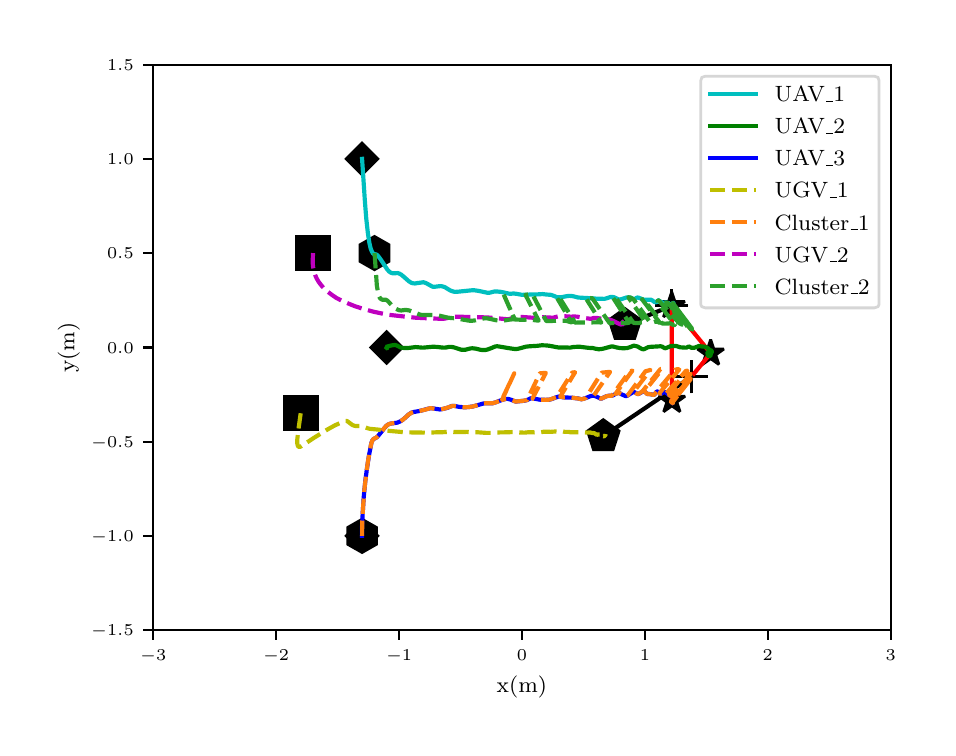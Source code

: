\begingroup%
\makeatletter%
\begin{pgfpicture}%
\pgfpathrectangle{\pgfpointorigin}{\pgfqpoint{4.5in}{3.5in}}%
\pgfusepath{use as bounding box, clip}%
\begin{pgfscope}%
\pgfsetbuttcap%
\pgfsetmiterjoin%
\definecolor{currentfill}{rgb}{1.0,1.0,1.0}%
\pgfsetfillcolor{currentfill}%
\pgfsetlinewidth{0.0pt}%
\definecolor{currentstroke}{rgb}{1.0,1.0,1.0}%
\pgfsetstrokecolor{currentstroke}%
\pgfsetdash{}{0pt}%
\pgfpathmoveto{\pgfqpoint{0.0in}{0.0in}}%
\pgfpathlineto{\pgfqpoint{4.5in}{0.0in}}%
\pgfpathlineto{\pgfqpoint{4.5in}{3.5in}}%
\pgfpathlineto{\pgfqpoint{0.0in}{3.5in}}%
\pgfpathclose%
\pgfusepath{fill}%
\end{pgfscope}%
\begin{pgfscope}%
\pgfsetbuttcap%
\pgfsetmiterjoin%
\definecolor{currentfill}{rgb}{1.0,1.0,1.0}%
\pgfsetfillcolor{currentfill}%
\pgfsetlinewidth{0.0pt}%
\definecolor{currentstroke}{rgb}{0.0,0.0,0.0}%
\pgfsetstrokecolor{currentstroke}%
\pgfsetstrokeopacity{0.0}%
\pgfsetdash{}{0pt}%
\pgfpathmoveto{\pgfqpoint{0.628in}{0.488in}}%
\pgfpathlineto{\pgfqpoint{4.315in}{0.488in}}%
\pgfpathlineto{\pgfqpoint{4.315in}{3.315in}}%
\pgfpathlineto{\pgfqpoint{0.628in}{3.315in}}%
\pgfpathclose%
\pgfusepath{fill}%
\end{pgfscope}%
\begin{pgfscope}%
\pgfsetbuttcap%
\pgfsetroundjoin%
\definecolor{currentfill}{rgb}{0.0,0.0,0.0}%
\pgfsetfillcolor{currentfill}%
\pgfsetlinewidth{0.803pt}%
\definecolor{currentstroke}{rgb}{0.0,0.0,0.0}%
\pgfsetstrokecolor{currentstroke}%
\pgfsetdash{}{0pt}%
\pgfsys@defobject{currentmarker}{\pgfqpoint{0.0in}{-0.049in}}{\pgfqpoint{0.0in}{0.0in}}{%
\pgfpathmoveto{\pgfqpoint{0.0in}{0.0in}}%
\pgfpathlineto{\pgfqpoint{0.0in}{-0.049in}}%
\pgfusepath{stroke,fill}%
}%
\begin{pgfscope}%
\pgfsys@transformshift{0.628in}{0.488in}%
\pgfsys@useobject{currentmarker}{}%
\end{pgfscope}%
\end{pgfscope}%
\begin{pgfscope}%
\pgftext[x=0.628in,y=0.391in,,top]{\rmfamily\fontsize{5.79}{6.948}\selectfont \(\displaystyle -3\)}%
\end{pgfscope}%
\begin{pgfscope}%
\pgfsetbuttcap%
\pgfsetroundjoin%
\definecolor{currentfill}{rgb}{0.0,0.0,0.0}%
\pgfsetfillcolor{currentfill}%
\pgfsetlinewidth{0.803pt}%
\definecolor{currentstroke}{rgb}{0.0,0.0,0.0}%
\pgfsetstrokecolor{currentstroke}%
\pgfsetdash{}{0pt}%
\pgfsys@defobject{currentmarker}{\pgfqpoint{0.0in}{-0.049in}}{\pgfqpoint{0.0in}{0.0in}}{%
\pgfpathmoveto{\pgfqpoint{0.0in}{0.0in}}%
\pgfpathlineto{\pgfqpoint{0.0in}{-0.049in}}%
\pgfusepath{stroke,fill}%
}%
\begin{pgfscope}%
\pgfsys@transformshift{1.242in}{0.488in}%
\pgfsys@useobject{currentmarker}{}%
\end{pgfscope}%
\end{pgfscope}%
\begin{pgfscope}%
\pgftext[x=1.242in,y=0.391in,,top]{\rmfamily\fontsize{5.79}{6.948}\selectfont \(\displaystyle -2\)}%
\end{pgfscope}%
\begin{pgfscope}%
\pgfsetbuttcap%
\pgfsetroundjoin%
\definecolor{currentfill}{rgb}{0.0,0.0,0.0}%
\pgfsetfillcolor{currentfill}%
\pgfsetlinewidth{0.803pt}%
\definecolor{currentstroke}{rgb}{0.0,0.0,0.0}%
\pgfsetstrokecolor{currentstroke}%
\pgfsetdash{}{0pt}%
\pgfsys@defobject{currentmarker}{\pgfqpoint{0.0in}{-0.049in}}{\pgfqpoint{0.0in}{0.0in}}{%
\pgfpathmoveto{\pgfqpoint{0.0in}{0.0in}}%
\pgfpathlineto{\pgfqpoint{0.0in}{-0.049in}}%
\pgfusepath{stroke,fill}%
}%
\begin{pgfscope}%
\pgfsys@transformshift{1.857in}{0.488in}%
\pgfsys@useobject{currentmarker}{}%
\end{pgfscope}%
\end{pgfscope}%
\begin{pgfscope}%
\pgftext[x=1.857in,y=0.391in,,top]{\rmfamily\fontsize{5.79}{6.948}\selectfont \(\displaystyle -1\)}%
\end{pgfscope}%
\begin{pgfscope}%
\pgfsetbuttcap%
\pgfsetroundjoin%
\definecolor{currentfill}{rgb}{0.0,0.0,0.0}%
\pgfsetfillcolor{currentfill}%
\pgfsetlinewidth{0.803pt}%
\definecolor{currentstroke}{rgb}{0.0,0.0,0.0}%
\pgfsetstrokecolor{currentstroke}%
\pgfsetdash{}{0pt}%
\pgfsys@defobject{currentmarker}{\pgfqpoint{0.0in}{-0.049in}}{\pgfqpoint{0.0in}{0.0in}}{%
\pgfpathmoveto{\pgfqpoint{0.0in}{0.0in}}%
\pgfpathlineto{\pgfqpoint{0.0in}{-0.049in}}%
\pgfusepath{stroke,fill}%
}%
\begin{pgfscope}%
\pgfsys@transformshift{2.471in}{0.488in}%
\pgfsys@useobject{currentmarker}{}%
\end{pgfscope}%
\end{pgfscope}%
\begin{pgfscope}%
\pgftext[x=2.471in,y=0.391in,,top]{\rmfamily\fontsize{5.79}{6.948}\selectfont \(\displaystyle 0\)}%
\end{pgfscope}%
\begin{pgfscope}%
\pgfsetbuttcap%
\pgfsetroundjoin%
\definecolor{currentfill}{rgb}{0.0,0.0,0.0}%
\pgfsetfillcolor{currentfill}%
\pgfsetlinewidth{0.803pt}%
\definecolor{currentstroke}{rgb}{0.0,0.0,0.0}%
\pgfsetstrokecolor{currentstroke}%
\pgfsetdash{}{0pt}%
\pgfsys@defobject{currentmarker}{\pgfqpoint{0.0in}{-0.049in}}{\pgfqpoint{0.0in}{0.0in}}{%
\pgfpathmoveto{\pgfqpoint{0.0in}{0.0in}}%
\pgfpathlineto{\pgfqpoint{0.0in}{-0.049in}}%
\pgfusepath{stroke,fill}%
}%
\begin{pgfscope}%
\pgfsys@transformshift{3.086in}{0.488in}%
\pgfsys@useobject{currentmarker}{}%
\end{pgfscope}%
\end{pgfscope}%
\begin{pgfscope}%
\pgftext[x=3.086in,y=0.391in,,top]{\rmfamily\fontsize{5.79}{6.948}\selectfont \(\displaystyle 1\)}%
\end{pgfscope}%
\begin{pgfscope}%
\pgfsetbuttcap%
\pgfsetroundjoin%
\definecolor{currentfill}{rgb}{0.0,0.0,0.0}%
\pgfsetfillcolor{currentfill}%
\pgfsetlinewidth{0.803pt}%
\definecolor{currentstroke}{rgb}{0.0,0.0,0.0}%
\pgfsetstrokecolor{currentstroke}%
\pgfsetdash{}{0pt}%
\pgfsys@defobject{currentmarker}{\pgfqpoint{0.0in}{-0.049in}}{\pgfqpoint{0.0in}{0.0in}}{%
\pgfpathmoveto{\pgfqpoint{0.0in}{0.0in}}%
\pgfpathlineto{\pgfqpoint{0.0in}{-0.049in}}%
\pgfusepath{stroke,fill}%
}%
\begin{pgfscope}%
\pgfsys@transformshift{3.7in}{0.488in}%
\pgfsys@useobject{currentmarker}{}%
\end{pgfscope}%
\end{pgfscope}%
\begin{pgfscope}%
\pgftext[x=3.7in,y=0.391in,,top]{\rmfamily\fontsize{5.79}{6.948}\selectfont \(\displaystyle 2\)}%
\end{pgfscope}%
\begin{pgfscope}%
\pgfsetbuttcap%
\pgfsetroundjoin%
\definecolor{currentfill}{rgb}{0.0,0.0,0.0}%
\pgfsetfillcolor{currentfill}%
\pgfsetlinewidth{0.803pt}%
\definecolor{currentstroke}{rgb}{0.0,0.0,0.0}%
\pgfsetstrokecolor{currentstroke}%
\pgfsetdash{}{0pt}%
\pgfsys@defobject{currentmarker}{\pgfqpoint{0.0in}{-0.049in}}{\pgfqpoint{0.0in}{0.0in}}{%
\pgfpathmoveto{\pgfqpoint{0.0in}{0.0in}}%
\pgfpathlineto{\pgfqpoint{0.0in}{-0.049in}}%
\pgfusepath{stroke,fill}%
}%
\begin{pgfscope}%
\pgfsys@transformshift{4.315in}{0.488in}%
\pgfsys@useobject{currentmarker}{}%
\end{pgfscope}%
\end{pgfscope}%
\begin{pgfscope}%
\pgftext[x=4.315in,y=0.391in,,top]{\rmfamily\fontsize{5.79}{6.948}\selectfont \(\displaystyle 3\)}%
\end{pgfscope}%
\begin{pgfscope}%
\pgftext[x=2.471in,y=0.261in,,top]{\rmfamily\fontsize{8.33}{9.996}\selectfont x(m)}%
\end{pgfscope}%
\begin{pgfscope}%
\pgfsetbuttcap%
\pgfsetroundjoin%
\definecolor{currentfill}{rgb}{0.0,0.0,0.0}%
\pgfsetfillcolor{currentfill}%
\pgfsetlinewidth{0.803pt}%
\definecolor{currentstroke}{rgb}{0.0,0.0,0.0}%
\pgfsetstrokecolor{currentstroke}%
\pgfsetdash{}{0pt}%
\pgfsys@defobject{currentmarker}{\pgfqpoint{-0.049in}{0.0in}}{\pgfqpoint{0.0in}{0.0in}}{%
\pgfpathmoveto{\pgfqpoint{0.0in}{0.0in}}%
\pgfpathlineto{\pgfqpoint{-0.049in}{0.0in}}%
\pgfusepath{stroke,fill}%
}%
\begin{pgfscope}%
\pgfsys@transformshift{0.628in}{0.488in}%
\pgfsys@useobject{currentmarker}{}%
\end{pgfscope}%
\end{pgfscope}%
\begin{pgfscope}%
\pgftext[x=0.317in,y=0.459in,left,base]{\rmfamily\fontsize{5.79}{6.948}\selectfont \(\displaystyle -1.5\)}%
\end{pgfscope}%
\begin{pgfscope}%
\pgfsetbuttcap%
\pgfsetroundjoin%
\definecolor{currentfill}{rgb}{0.0,0.0,0.0}%
\pgfsetfillcolor{currentfill}%
\pgfsetlinewidth{0.803pt}%
\definecolor{currentstroke}{rgb}{0.0,0.0,0.0}%
\pgfsetstrokecolor{currentstroke}%
\pgfsetdash{}{0pt}%
\pgfsys@defobject{currentmarker}{\pgfqpoint{-0.049in}{0.0in}}{\pgfqpoint{0.0in}{0.0in}}{%
\pgfpathmoveto{\pgfqpoint{0.0in}{0.0in}}%
\pgfpathlineto{\pgfqpoint{-0.049in}{0.0in}}%
\pgfusepath{stroke,fill}%
}%
\begin{pgfscope}%
\pgfsys@transformshift{0.628in}{0.959in}%
\pgfsys@useobject{currentmarker}{}%
\end{pgfscope}%
\end{pgfscope}%
\begin{pgfscope}%
\pgftext[x=0.317in,y=0.93in,left,base]{\rmfamily\fontsize{5.79}{6.948}\selectfont \(\displaystyle -1.0\)}%
\end{pgfscope}%
\begin{pgfscope}%
\pgfsetbuttcap%
\pgfsetroundjoin%
\definecolor{currentfill}{rgb}{0.0,0.0,0.0}%
\pgfsetfillcolor{currentfill}%
\pgfsetlinewidth{0.803pt}%
\definecolor{currentstroke}{rgb}{0.0,0.0,0.0}%
\pgfsetstrokecolor{currentstroke}%
\pgfsetdash{}{0pt}%
\pgfsys@defobject{currentmarker}{\pgfqpoint{-0.049in}{0.0in}}{\pgfqpoint{0.0in}{0.0in}}{%
\pgfpathmoveto{\pgfqpoint{0.0in}{0.0in}}%
\pgfpathlineto{\pgfqpoint{-0.049in}{0.0in}}%
\pgfusepath{stroke,fill}%
}%
\begin{pgfscope}%
\pgfsys@transformshift{0.628in}{1.43in}%
\pgfsys@useobject{currentmarker}{}%
\end{pgfscope}%
\end{pgfscope}%
\begin{pgfscope}%
\pgftext[x=0.317in,y=1.401in,left,base]{\rmfamily\fontsize{5.79}{6.948}\selectfont \(\displaystyle -0.5\)}%
\end{pgfscope}%
\begin{pgfscope}%
\pgfsetbuttcap%
\pgfsetroundjoin%
\definecolor{currentfill}{rgb}{0.0,0.0,0.0}%
\pgfsetfillcolor{currentfill}%
\pgfsetlinewidth{0.803pt}%
\definecolor{currentstroke}{rgb}{0.0,0.0,0.0}%
\pgfsetstrokecolor{currentstroke}%
\pgfsetdash{}{0pt}%
\pgfsys@defobject{currentmarker}{\pgfqpoint{-0.049in}{0.0in}}{\pgfqpoint{0.0in}{0.0in}}{%
\pgfpathmoveto{\pgfqpoint{0.0in}{0.0in}}%
\pgfpathlineto{\pgfqpoint{-0.049in}{0.0in}}%
\pgfusepath{stroke,fill}%
}%
\begin{pgfscope}%
\pgfsys@transformshift{0.628in}{1.901in}%
\pgfsys@useobject{currentmarker}{}%
\end{pgfscope}%
\end{pgfscope}%
\begin{pgfscope}%
\pgftext[x=0.397in,y=1.873in,left,base]{\rmfamily\fontsize{5.79}{6.948}\selectfont \(\displaystyle 0.0\)}%
\end{pgfscope}%
\begin{pgfscope}%
\pgfsetbuttcap%
\pgfsetroundjoin%
\definecolor{currentfill}{rgb}{0.0,0.0,0.0}%
\pgfsetfillcolor{currentfill}%
\pgfsetlinewidth{0.803pt}%
\definecolor{currentstroke}{rgb}{0.0,0.0,0.0}%
\pgfsetstrokecolor{currentstroke}%
\pgfsetdash{}{0pt}%
\pgfsys@defobject{currentmarker}{\pgfqpoint{-0.049in}{0.0in}}{\pgfqpoint{0.0in}{0.0in}}{%
\pgfpathmoveto{\pgfqpoint{0.0in}{0.0in}}%
\pgfpathlineto{\pgfqpoint{-0.049in}{0.0in}}%
\pgfusepath{stroke,fill}%
}%
\begin{pgfscope}%
\pgfsys@transformshift{0.628in}{2.373in}%
\pgfsys@useobject{currentmarker}{}%
\end{pgfscope}%
\end{pgfscope}%
\begin{pgfscope}%
\pgftext[x=0.397in,y=2.344in,left,base]{\rmfamily\fontsize{5.79}{6.948}\selectfont \(\displaystyle 0.5\)}%
\end{pgfscope}%
\begin{pgfscope}%
\pgfsetbuttcap%
\pgfsetroundjoin%
\definecolor{currentfill}{rgb}{0.0,0.0,0.0}%
\pgfsetfillcolor{currentfill}%
\pgfsetlinewidth{0.803pt}%
\definecolor{currentstroke}{rgb}{0.0,0.0,0.0}%
\pgfsetstrokecolor{currentstroke}%
\pgfsetdash{}{0pt}%
\pgfsys@defobject{currentmarker}{\pgfqpoint{-0.049in}{0.0in}}{\pgfqpoint{0.0in}{0.0in}}{%
\pgfpathmoveto{\pgfqpoint{0.0in}{0.0in}}%
\pgfpathlineto{\pgfqpoint{-0.049in}{0.0in}}%
\pgfusepath{stroke,fill}%
}%
\begin{pgfscope}%
\pgfsys@transformshift{0.628in}{2.844in}%
\pgfsys@useobject{currentmarker}{}%
\end{pgfscope}%
\end{pgfscope}%
\begin{pgfscope}%
\pgftext[x=0.397in,y=2.815in,left,base]{\rmfamily\fontsize{5.79}{6.948}\selectfont \(\displaystyle 1.0\)}%
\end{pgfscope}%
\begin{pgfscope}%
\pgfsetbuttcap%
\pgfsetroundjoin%
\definecolor{currentfill}{rgb}{0.0,0.0,0.0}%
\pgfsetfillcolor{currentfill}%
\pgfsetlinewidth{0.803pt}%
\definecolor{currentstroke}{rgb}{0.0,0.0,0.0}%
\pgfsetstrokecolor{currentstroke}%
\pgfsetdash{}{0pt}%
\pgfsys@defobject{currentmarker}{\pgfqpoint{-0.049in}{0.0in}}{\pgfqpoint{0.0in}{0.0in}}{%
\pgfpathmoveto{\pgfqpoint{0.0in}{0.0in}}%
\pgfpathlineto{\pgfqpoint{-0.049in}{0.0in}}%
\pgfusepath{stroke,fill}%
}%
\begin{pgfscope}%
\pgfsys@transformshift{0.628in}{3.315in}%
\pgfsys@useobject{currentmarker}{}%
\end{pgfscope}%
\end{pgfscope}%
\begin{pgfscope}%
\pgftext[x=0.397in,y=3.286in,left,base]{\rmfamily\fontsize{5.79}{6.948}\selectfont \(\displaystyle 1.5\)}%
\end{pgfscope}%
\begin{pgfscope}%
\pgftext[x=0.261in,y=1.901in,,bottom,rotate=90.0]{\rmfamily\fontsize{8.33}{9.996}\selectfont y(m)}%
\end{pgfscope}%
\begin{pgfscope}%
\pgfpathrectangle{\pgfqpoint{0.628in}{0.488in}}{\pgfqpoint{3.687in}{2.827in}} %
\pgfusepath{clip}%
\pgfsetbuttcap%
\pgfsetmiterjoin%
\definecolor{currentfill}{rgb}{0.0,0.0,0.0}%
\pgfsetfillcolor{currentfill}%
\pgfsetlinewidth{1.004pt}%
\definecolor{currentstroke}{rgb}{0.0,0.0,0.0}%
\pgfsetstrokecolor{currentstroke}%
\pgfsetdash{}{0pt}%
\pgfsys@defobject{currentmarker}{\pgfqpoint{-0.079in}{-0.079in}}{\pgfqpoint{0.079in}{0.079in}}{%
\pgfpathmoveto{\pgfqpoint{-0.0in}{-0.079in}}%
\pgfpathlineto{\pgfqpoint{0.079in}{0.0in}}%
\pgfpathlineto{\pgfqpoint{0.0in}{0.079in}}%
\pgfpathlineto{\pgfqpoint{-0.079in}{0.0in}}%
\pgfpathclose%
\pgfusepath{stroke,fill}%
}%
\begin{pgfscope}%
\pgfsys@transformshift{1.672in}{2.844in}%
\pgfsys@useobject{currentmarker}{}%
\end{pgfscope}%
\begin{pgfscope}%
\pgfsys@transformshift{1.795in}{1.901in}%
\pgfsys@useobject{currentmarker}{}%
\end{pgfscope}%
\begin{pgfscope}%
\pgfsys@transformshift{1.672in}{0.959in}%
\pgfsys@useobject{currentmarker}{}%
\end{pgfscope}%
\end{pgfscope}%
\begin{pgfscope}%
\pgfpathrectangle{\pgfqpoint{0.628in}{0.488in}}{\pgfqpoint{3.687in}{2.827in}} %
\pgfusepath{clip}%
\pgfsetbuttcap%
\pgfsetbeveljoin%
\definecolor{currentfill}{rgb}{0.0,0.0,0.0}%
\pgfsetfillcolor{currentfill}%
\pgfsetlinewidth{1.004pt}%
\definecolor{currentstroke}{rgb}{0.0,0.0,0.0}%
\pgfsetstrokecolor{currentstroke}%
\pgfsetdash{}{0pt}%
\pgfsys@defobject{currentmarker}{\pgfqpoint{-0.066in}{-0.056in}}{\pgfqpoint{0.066in}{0.069in}}{%
\pgfpathmoveto{\pgfqpoint{0.0in}{0.069in}}%
\pgfpathlineto{\pgfqpoint{-0.016in}{0.021in}}%
\pgfpathlineto{\pgfqpoint{-0.066in}{0.021in}}%
\pgfpathlineto{\pgfqpoint{-0.025in}{-0.008in}}%
\pgfpathlineto{\pgfqpoint{-0.041in}{-0.056in}}%
\pgfpathlineto{\pgfqpoint{-0.0in}{-0.027in}}%
\pgfpathlineto{\pgfqpoint{0.041in}{-0.056in}}%
\pgfpathlineto{\pgfqpoint{0.025in}{-0.008in}}%
\pgfpathlineto{\pgfqpoint{0.066in}{0.021in}}%
\pgfpathlineto{\pgfqpoint{0.016in}{0.021in}}%
\pgfpathclose%
\pgfusepath{stroke,fill}%
}%
\begin{pgfscope}%
\pgfsys@transformshift{3.22in}{2.11in}%
\pgfsys@useobject{currentmarker}{}%
\end{pgfscope}%
\begin{pgfscope}%
\pgfsys@transformshift{3.415in}{1.872in}%
\pgfsys@useobject{currentmarker}{}%
\end{pgfscope}%
\begin{pgfscope}%
\pgfsys@transformshift{3.221in}{1.636in}%
\pgfsys@useobject{currentmarker}{}%
\end{pgfscope}%
\end{pgfscope}%
\begin{pgfscope}%
\pgfpathrectangle{\pgfqpoint{0.628in}{0.488in}}{\pgfqpoint{3.687in}{2.827in}} %
\pgfusepath{clip}%
\pgfsetbuttcap%
\pgfsetmiterjoin%
\definecolor{currentfill}{rgb}{0.0,0.0,0.0}%
\pgfsetfillcolor{currentfill}%
\pgfsetlinewidth{1.004pt}%
\definecolor{currentstroke}{rgb}{0.0,0.0,0.0}%
\pgfsetstrokecolor{currentstroke}%
\pgfsetdash{}{0pt}%
\pgfsys@defobject{currentmarker}{\pgfqpoint{-0.083in}{-0.083in}}{\pgfqpoint{0.083in}{0.083in}}{%
\pgfpathmoveto{\pgfqpoint{-0.083in}{-0.083in}}%
\pgfpathlineto{\pgfqpoint{0.083in}{-0.083in}}%
\pgfpathlineto{\pgfqpoint{0.083in}{0.083in}}%
\pgfpathlineto{\pgfqpoint{-0.083in}{0.083in}}%
\pgfpathclose%
\pgfusepath{stroke,fill}%
}%
\begin{pgfscope}%
\pgfsys@transformshift{1.365in}{1.572in}%
\pgfsys@useobject{currentmarker}{}%
\end{pgfscope}%
\begin{pgfscope}%
\pgfsys@transformshift{1.427in}{2.373in}%
\pgfsys@useobject{currentmarker}{}%
\end{pgfscope}%
\end{pgfscope}%
\begin{pgfscope}%
\pgfpathrectangle{\pgfqpoint{0.628in}{0.488in}}{\pgfqpoint{3.687in}{2.827in}} %
\pgfusepath{clip}%
\pgfsetbuttcap%
\pgfsetmiterjoin%
\definecolor{currentfill}{rgb}{0.0,0.0,0.0}%
\pgfsetfillcolor{currentfill}%
\pgfsetlinewidth{1.004pt}%
\definecolor{currentstroke}{rgb}{0.0,0.0,0.0}%
\pgfsetstrokecolor{currentstroke}%
\pgfsetdash{}{0pt}%
\pgfsys@defobject{currentmarker}{\pgfqpoint{-0.079in}{-0.067in}}{\pgfqpoint{0.079in}{0.083in}}{%
\pgfpathmoveto{\pgfqpoint{0.0in}{0.083in}}%
\pgfpathlineto{\pgfqpoint{-0.079in}{0.026in}}%
\pgfpathlineto{\pgfqpoint{-0.049in}{-0.067in}}%
\pgfpathlineto{\pgfqpoint{0.049in}{-0.067in}}%
\pgfpathlineto{\pgfqpoint{0.079in}{0.026in}}%
\pgfpathclose%
\pgfusepath{stroke,fill}%
}%
\begin{pgfscope}%
\pgfsys@transformshift{2.878in}{1.457in}%
\pgfsys@useobject{currentmarker}{}%
\end{pgfscope}%
\begin{pgfscope}%
\pgfsys@transformshift{2.986in}{2.013in}%
\pgfsys@useobject{currentmarker}{}%
\end{pgfscope}%
\end{pgfscope}%
\begin{pgfscope}%
\pgfpathrectangle{\pgfqpoint{0.628in}{0.488in}}{\pgfqpoint{3.687in}{2.827in}} %
\pgfusepath{clip}%
\pgfsetbuttcap%
\pgfsetmiterjoin%
\definecolor{currentfill}{rgb}{0.0,0.0,0.0}%
\pgfsetfillcolor{currentfill}%
\pgfsetlinewidth{1.004pt}%
\definecolor{currentstroke}{rgb}{0.0,0.0,0.0}%
\pgfsetstrokecolor{currentstroke}%
\pgfsetdash{}{0pt}%
\pgfsys@defobject{currentmarker}{\pgfqpoint{-0.072in}{-0.083in}}{\pgfqpoint{0.072in}{0.083in}}{%
\pgfpathmoveto{\pgfqpoint{0.0in}{0.083in}}%
\pgfpathlineto{\pgfqpoint{-0.072in}{0.042in}}%
\pgfpathlineto{\pgfqpoint{-0.072in}{-0.042in}}%
\pgfpathlineto{\pgfqpoint{-0.0in}{-0.083in}}%
\pgfpathlineto{\pgfqpoint{0.072in}{-0.042in}}%
\pgfpathlineto{\pgfqpoint{0.072in}{0.042in}}%
\pgfpathclose%
\pgfusepath{stroke,fill}%
}%
\begin{pgfscope}%
\pgfsys@transformshift{1.672in}{0.959in}%
\pgfsys@useobject{currentmarker}{}%
\end{pgfscope}%
\begin{pgfscope}%
\pgfsys@transformshift{1.734in}{2.373in}%
\pgfsys@useobject{currentmarker}{}%
\end{pgfscope}%
\end{pgfscope}%
\begin{pgfscope}%
\pgfpathrectangle{\pgfqpoint{0.628in}{0.488in}}{\pgfqpoint{3.687in}{2.827in}} %
\pgfusepath{clip}%
\pgfsetbuttcap%
\pgfsetroundjoin%
\definecolor{currentfill}{rgb}{0.0,0.0,0.0}%
\pgfsetfillcolor{currentfill}%
\pgfsetlinewidth{1.004pt}%
\definecolor{currentstroke}{rgb}{0.0,0.0,0.0}%
\pgfsetstrokecolor{currentstroke}%
\pgfsetdash{}{0pt}%
\pgfsys@defobject{currentmarker}{\pgfqpoint{-0.083in}{-0.083in}}{\pgfqpoint{0.083in}{0.083in}}{%
\pgfpathmoveto{\pgfqpoint{-0.083in}{0.0in}}%
\pgfpathlineto{\pgfqpoint{0.083in}{0.0in}}%
\pgfpathmoveto{\pgfqpoint{0.0in}{-0.083in}}%
\pgfpathlineto{\pgfqpoint{0.0in}{0.083in}}%
\pgfusepath{stroke,fill}%
}%
\begin{pgfscope}%
\pgfsys@transformshift{3.318in}{1.754in}%
\pgfsys@useobject{currentmarker}{}%
\end{pgfscope}%
\begin{pgfscope}%
\pgfsys@transformshift{3.22in}{2.11in}%
\pgfsys@useobject{currentmarker}{}%
\end{pgfscope}%
\end{pgfscope}%
\begin{pgfscope}%
\pgfpathrectangle{\pgfqpoint{0.628in}{0.488in}}{\pgfqpoint{3.687in}{2.827in}} %
\pgfusepath{clip}%
\pgfsetrectcap%
\pgfsetroundjoin%
\pgfsetlinewidth{1.506pt}%
\definecolor{currentstroke}{rgb}{1.0,0.0,0.0}%
\pgfsetstrokecolor{currentstroke}%
\pgfsetdash{}{0pt}%
\pgfpathmoveto{\pgfqpoint{3.22in}{2.11in}}%
\pgfpathlineto{\pgfqpoint{3.415in}{1.872in}}%
\pgfpathlineto{\pgfqpoint{3.221in}{1.636in}}%
\pgfpathlineto{\pgfqpoint{3.22in}{2.11in}}%
\pgfusepath{stroke}%
\end{pgfscope}%
\begin{pgfscope}%
\pgfpathrectangle{\pgfqpoint{0.628in}{0.488in}}{\pgfqpoint{3.687in}{2.827in}} %
\pgfusepath{clip}%
\pgfsetrectcap%
\pgfsetroundjoin%
\pgfsetlinewidth{1.506pt}%
\definecolor{currentstroke}{rgb}{0.0,0.0,0.0}%
\pgfsetstrokecolor{currentstroke}%
\pgfsetdash{}{0pt}%
\pgfpathmoveto{\pgfqpoint{2.878in}{1.457in}}%
\pgfpathlineto{\pgfqpoint{3.318in}{1.754in}}%
\pgfusepath{stroke}%
\end{pgfscope}%
\begin{pgfscope}%
\pgfpathrectangle{\pgfqpoint{0.628in}{0.488in}}{\pgfqpoint{3.687in}{2.827in}} %
\pgfusepath{clip}%
\pgfsetrectcap%
\pgfsetroundjoin%
\pgfsetlinewidth{1.506pt}%
\definecolor{currentstroke}{rgb}{0.0,0.0,0.0}%
\pgfsetstrokecolor{currentstroke}%
\pgfsetdash{}{0pt}%
\pgfpathmoveto{\pgfqpoint{2.986in}{2.013in}}%
\pgfpathlineto{\pgfqpoint{3.22in}{2.11in}}%
\pgfusepath{stroke}%
\end{pgfscope}%
\begin{pgfscope}%
\pgfpathrectangle{\pgfqpoint{0.628in}{0.488in}}{\pgfqpoint{3.687in}{2.827in}} %
\pgfusepath{clip}%
\pgfsetrectcap%
\pgfsetroundjoin%
\pgfsetlinewidth{1.506pt}%
\definecolor{currentstroke}{rgb}{0.0,0.75,0.75}%
\pgfsetstrokecolor{currentstroke}%
\pgfsetdash{}{0pt}%
\pgfpathmoveto{\pgfqpoint{1.672in}{2.844in}}%
\pgfpathlineto{\pgfqpoint{1.686in}{2.633in}}%
\pgfpathlineto{\pgfqpoint{1.693in}{2.544in}}%
\pgfpathlineto{\pgfqpoint{1.701in}{2.472in}}%
\pgfpathlineto{\pgfqpoint{1.709in}{2.421in}}%
\pgfpathlineto{\pgfqpoint{1.715in}{2.396in}}%
\pgfpathlineto{\pgfqpoint{1.721in}{2.381in}}%
\pgfpathlineto{\pgfqpoint{1.726in}{2.372in}}%
\pgfpathlineto{\pgfqpoint{1.731in}{2.368in}}%
\pgfpathlineto{\pgfqpoint{1.736in}{2.367in}}%
\pgfpathlineto{\pgfqpoint{1.743in}{2.366in}}%
\pgfpathlineto{\pgfqpoint{1.749in}{2.362in}}%
\pgfpathlineto{\pgfqpoint{1.757in}{2.352in}}%
\pgfpathlineto{\pgfqpoint{1.767in}{2.338in}}%
\pgfpathlineto{\pgfqpoint{1.798in}{2.291in}}%
\pgfpathlineto{\pgfqpoint{1.807in}{2.281in}}%
\pgfpathlineto{\pgfqpoint{1.817in}{2.274in}}%
\pgfpathlineto{\pgfqpoint{1.825in}{2.272in}}%
\pgfpathlineto{\pgfqpoint{1.833in}{2.272in}}%
\pgfpathlineto{\pgfqpoint{1.851in}{2.273in}}%
\pgfpathlineto{\pgfqpoint{1.859in}{2.27in}}%
\pgfpathlineto{\pgfqpoint{1.868in}{2.265in}}%
\pgfpathlineto{\pgfqpoint{1.88in}{2.255in}}%
\pgfpathlineto{\pgfqpoint{1.906in}{2.232in}}%
\pgfpathlineto{\pgfqpoint{1.917in}{2.225in}}%
\pgfpathlineto{\pgfqpoint{1.926in}{2.222in}}%
\pgfpathlineto{\pgfqpoint{1.936in}{2.221in}}%
\pgfpathlineto{\pgfqpoint{1.949in}{2.223in}}%
\pgfpathlineto{\pgfqpoint{1.978in}{2.227in}}%
\pgfpathlineto{\pgfqpoint{1.986in}{2.225in}}%
\pgfpathlineto{\pgfqpoint{1.997in}{2.22in}}%
\pgfpathlineto{\pgfqpoint{2.024in}{2.205in}}%
\pgfpathlineto{\pgfqpoint{2.032in}{2.204in}}%
\pgfpathlineto{\pgfqpoint{2.047in}{2.206in}}%
\pgfpathlineto{\pgfqpoint{2.066in}{2.208in}}%
\pgfpathlineto{\pgfqpoint{2.075in}{2.206in}}%
\pgfpathlineto{\pgfqpoint{2.085in}{2.203in}}%
\pgfpathlineto{\pgfqpoint{2.098in}{2.195in}}%
\pgfpathlineto{\pgfqpoint{2.115in}{2.185in}}%
\pgfpathlineto{\pgfqpoint{2.13in}{2.18in}}%
\pgfpathlineto{\pgfqpoint{2.14in}{2.179in}}%
\pgfpathlineto{\pgfqpoint{2.153in}{2.18in}}%
\pgfpathlineto{\pgfqpoint{2.212in}{2.186in}}%
\pgfpathlineto{\pgfqpoint{2.223in}{2.187in}}%
\pgfpathlineto{\pgfqpoint{2.233in}{2.187in}}%
\pgfpathlineto{\pgfqpoint{2.254in}{2.184in}}%
\pgfpathlineto{\pgfqpoint{2.301in}{2.174in}}%
\pgfpathlineto{\pgfqpoint{2.311in}{2.175in}}%
\pgfpathlineto{\pgfqpoint{2.322in}{2.178in}}%
\pgfpathlineto{\pgfqpoint{2.334in}{2.181in}}%
\pgfpathlineto{\pgfqpoint{2.345in}{2.181in}}%
\pgfpathlineto{\pgfqpoint{2.366in}{2.179in}}%
\pgfpathlineto{\pgfqpoint{2.385in}{2.175in}}%
\pgfpathlineto{\pgfqpoint{2.411in}{2.169in}}%
\pgfpathlineto{\pgfqpoint{2.42in}{2.17in}}%
\pgfpathlineto{\pgfqpoint{2.429in}{2.171in}}%
\pgfpathlineto{\pgfqpoint{2.445in}{2.169in}}%
\pgfpathlineto{\pgfqpoint{2.473in}{2.164in}}%
\pgfpathlineto{\pgfqpoint{2.498in}{2.165in}}%
\pgfpathlineto{\pgfqpoint{2.517in}{2.166in}}%
\pgfpathlineto{\pgfqpoint{2.542in}{2.166in}}%
\pgfpathlineto{\pgfqpoint{2.575in}{2.168in}}%
\pgfpathlineto{\pgfqpoint{2.591in}{2.166in}}%
\pgfpathlineto{\pgfqpoint{2.617in}{2.164in}}%
\pgfpathlineto{\pgfqpoint{2.628in}{2.16in}}%
\pgfpathlineto{\pgfqpoint{2.645in}{2.153in}}%
\pgfpathlineto{\pgfqpoint{2.654in}{2.152in}}%
\pgfpathlineto{\pgfqpoint{2.672in}{2.153in}}%
\pgfpathlineto{\pgfqpoint{2.693in}{2.157in}}%
\pgfpathlineto{\pgfqpoint{2.707in}{2.159in}}%
\pgfpathlineto{\pgfqpoint{2.722in}{2.158in}}%
\pgfpathlineto{\pgfqpoint{2.732in}{2.156in}}%
\pgfpathlineto{\pgfqpoint{2.751in}{2.151in}}%
\pgfpathlineto{\pgfqpoint{2.763in}{2.15in}}%
\pgfpathlineto{\pgfqpoint{2.801in}{2.148in}}%
\pgfpathlineto{\pgfqpoint{2.81in}{2.147in}}%
\pgfpathlineto{\pgfqpoint{2.823in}{2.147in}}%
\pgfpathlineto{\pgfqpoint{2.844in}{2.145in}}%
\pgfpathlineto{\pgfqpoint{2.884in}{2.144in}}%
\pgfpathlineto{\pgfqpoint{2.895in}{2.147in}}%
\pgfpathlineto{\pgfqpoint{2.913in}{2.153in}}%
\pgfpathlineto{\pgfqpoint{2.923in}{2.154in}}%
\pgfpathlineto{\pgfqpoint{2.932in}{2.152in}}%
\pgfpathlineto{\pgfqpoint{2.941in}{2.148in}}%
\pgfpathlineto{\pgfqpoint{2.953in}{2.142in}}%
\pgfpathlineto{\pgfqpoint{2.962in}{2.141in}}%
\pgfpathlineto{\pgfqpoint{2.97in}{2.143in}}%
\pgfpathlineto{\pgfqpoint{2.994in}{2.151in}}%
\pgfpathlineto{\pgfqpoint{3.004in}{2.152in}}%
\pgfpathlineto{\pgfqpoint{3.014in}{2.15in}}%
\pgfpathlineto{\pgfqpoint{3.021in}{2.147in}}%
\pgfpathlineto{\pgfqpoint{3.031in}{2.142in}}%
\pgfpathlineto{\pgfqpoint{3.034in}{2.143in}}%
\pgfpathlineto{\pgfqpoint{3.048in}{2.151in}}%
\pgfpathlineto{\pgfqpoint{3.054in}{2.15in}}%
\pgfpathlineto{\pgfqpoint{3.07in}{2.144in}}%
\pgfpathlineto{\pgfqpoint{3.08in}{2.14in}}%
\pgfpathlineto{\pgfqpoint{3.094in}{2.14in}}%
\pgfpathlineto{\pgfqpoint{3.116in}{2.14in}}%
\pgfpathlineto{\pgfqpoint{3.122in}{2.137in}}%
\pgfpathlineto{\pgfqpoint{3.133in}{2.129in}}%
\pgfpathlineto{\pgfqpoint{3.14in}{2.127in}}%
\pgfpathlineto{\pgfqpoint{3.146in}{2.128in}}%
\pgfpathlineto{\pgfqpoint{3.148in}{2.13in}}%
\pgfpathlineto{\pgfqpoint{3.151in}{2.137in}}%
\pgfpathlineto{\pgfqpoint{3.153in}{2.137in}}%
\pgfpathlineto{\pgfqpoint{3.158in}{2.134in}}%
\pgfpathlineto{\pgfqpoint{3.172in}{2.126in}}%
\pgfpathlineto{\pgfqpoint{3.179in}{2.124in}}%
\pgfpathlineto{\pgfqpoint{3.186in}{2.125in}}%
\pgfpathlineto{\pgfqpoint{3.19in}{2.127in}}%
\pgfpathlineto{\pgfqpoint{3.193in}{2.125in}}%
\pgfpathlineto{\pgfqpoint{3.205in}{2.123in}}%
\pgfpathlineto{\pgfqpoint{3.208in}{2.119in}}%
\pgfpathlineto{\pgfqpoint{3.222in}{2.101in}}%
\pgfpathlineto{\pgfqpoint{3.222in}{2.102in}}%
\pgfpathlineto{\pgfqpoint{3.221in}{2.103in}}%
\pgfpathlineto{\pgfqpoint{3.219in}{2.104in}}%
\pgfpathlineto{\pgfqpoint{3.219in}{2.105in}}%
\pgfpathlineto{\pgfqpoint{3.219in}{2.108in}}%
\pgfpathlineto{\pgfqpoint{3.221in}{2.108in}}%
\pgfpathlineto{\pgfqpoint{3.224in}{2.105in}}%
\pgfpathlineto{\pgfqpoint{3.223in}{2.105in}}%
\pgfpathlineto{\pgfqpoint{3.22in}{2.099in}}%
\pgfpathlineto{\pgfqpoint{3.22in}{2.098in}}%
\pgfpathlineto{\pgfqpoint{3.223in}{2.107in}}%
\pgfpathlineto{\pgfqpoint{3.227in}{2.106in}}%
\pgfpathlineto{\pgfqpoint{3.229in}{2.107in}}%
\pgfpathlineto{\pgfqpoint{3.23in}{2.106in}}%
\pgfpathlineto{\pgfqpoint{3.229in}{2.108in}}%
\pgfpathlineto{\pgfqpoint{3.228in}{2.113in}}%
\pgfpathlineto{\pgfqpoint{3.229in}{2.118in}}%
\pgfpathlineto{\pgfqpoint{3.23in}{2.121in}}%
\pgfpathlineto{\pgfqpoint{3.228in}{2.124in}}%
\pgfpathlineto{\pgfqpoint{3.225in}{2.122in}}%
\pgfpathlineto{\pgfqpoint{3.222in}{2.119in}}%
\pgfpathlineto{\pgfqpoint{3.219in}{2.11in}}%
\pgfpathlineto{\pgfqpoint{3.219in}{2.11in}}%
\pgfpathlineto{\pgfqpoint{3.22in}{2.11in}}%
\pgfpathlineto{\pgfqpoint{3.22in}{2.11in}}%
\pgfusepath{stroke}%
\end{pgfscope}%
\begin{pgfscope}%
\pgfpathrectangle{\pgfqpoint{0.628in}{0.488in}}{\pgfqpoint{3.687in}{2.827in}} %
\pgfusepath{clip}%
\pgfsetrectcap%
\pgfsetroundjoin%
\pgfsetlinewidth{1.506pt}%
\definecolor{currentstroke}{rgb}{0.0,0.5,0.0}%
\pgfsetstrokecolor{currentstroke}%
\pgfsetdash{}{0pt}%
\pgfpathmoveto{\pgfqpoint{1.795in}{1.901in}}%
\pgfpathlineto{\pgfqpoint{1.795in}{1.901in}}%
\pgfpathlineto{\pgfqpoint{1.797in}{1.9in}}%
\pgfpathlineto{\pgfqpoint{1.797in}{1.897in}}%
\pgfpathlineto{\pgfqpoint{1.796in}{1.896in}}%
\pgfpathlineto{\pgfqpoint{1.796in}{1.899in}}%
\pgfpathlineto{\pgfqpoint{1.797in}{1.906in}}%
\pgfpathlineto{\pgfqpoint{1.802in}{1.907in}}%
\pgfpathlineto{\pgfqpoint{1.818in}{1.911in}}%
\pgfpathlineto{\pgfqpoint{1.831in}{1.913in}}%
\pgfpathlineto{\pgfqpoint{1.839in}{1.913in}}%
\pgfpathlineto{\pgfqpoint{1.848in}{1.91in}}%
\pgfpathlineto{\pgfqpoint{1.857in}{1.905in}}%
\pgfpathlineto{\pgfqpoint{1.864in}{1.901in}}%
\pgfpathlineto{\pgfqpoint{1.874in}{1.899in}}%
\pgfpathlineto{\pgfqpoint{1.892in}{1.898in}}%
\pgfpathlineto{\pgfqpoint{1.908in}{1.899in}}%
\pgfpathlineto{\pgfqpoint{1.94in}{1.903in}}%
\pgfpathlineto{\pgfqpoint{1.975in}{1.9in}}%
\pgfpathlineto{\pgfqpoint{2.009in}{1.903in}}%
\pgfpathlineto{\pgfqpoint{2.028in}{1.905in}}%
\pgfpathlineto{\pgfqpoint{2.053in}{1.903in}}%
\pgfpathlineto{\pgfqpoint{2.069in}{1.901in}}%
\pgfpathlineto{\pgfqpoint{2.082in}{1.9in}}%
\pgfpathlineto{\pgfqpoint{2.092in}{1.901in}}%
\pgfpathlineto{\pgfqpoint{2.108in}{1.904in}}%
\pgfpathlineto{\pgfqpoint{2.119in}{1.904in}}%
\pgfpathlineto{\pgfqpoint{2.133in}{1.901in}}%
\pgfpathlineto{\pgfqpoint{2.148in}{1.896in}}%
\pgfpathlineto{\pgfqpoint{2.167in}{1.89in}}%
\pgfpathlineto{\pgfqpoint{2.177in}{1.889in}}%
\pgfpathlineto{\pgfqpoint{2.19in}{1.89in}}%
\pgfpathlineto{\pgfqpoint{2.201in}{1.893in}}%
\pgfpathlineto{\pgfqpoint{2.213in}{1.896in}}%
\pgfpathlineto{\pgfqpoint{2.224in}{1.897in}}%
\pgfpathlineto{\pgfqpoint{2.241in}{1.895in}}%
\pgfpathlineto{\pgfqpoint{2.261in}{1.89in}}%
\pgfpathlineto{\pgfqpoint{2.275in}{1.888in}}%
\pgfpathlineto{\pgfqpoint{2.287in}{1.888in}}%
\pgfpathlineto{\pgfqpoint{2.3in}{1.891in}}%
\pgfpathlineto{\pgfqpoint{2.316in}{1.897in}}%
\pgfpathlineto{\pgfqpoint{2.338in}{1.906in}}%
\pgfpathlineto{\pgfqpoint{2.347in}{1.907in}}%
\pgfpathlineto{\pgfqpoint{2.356in}{1.906in}}%
\pgfpathlineto{\pgfqpoint{2.403in}{1.898in}}%
\pgfpathlineto{\pgfqpoint{2.437in}{1.893in}}%
\pgfpathlineto{\pgfqpoint{2.45in}{1.894in}}%
\pgfpathlineto{\pgfqpoint{2.466in}{1.898in}}%
\pgfpathlineto{\pgfqpoint{2.491in}{1.905in}}%
\pgfpathlineto{\pgfqpoint{2.51in}{1.907in}}%
\pgfpathlineto{\pgfqpoint{2.545in}{1.909in}}%
\pgfpathlineto{\pgfqpoint{2.571in}{1.912in}}%
\pgfpathlineto{\pgfqpoint{2.596in}{1.911in}}%
\pgfpathlineto{\pgfqpoint{2.611in}{1.909in}}%
\pgfpathlineto{\pgfqpoint{2.653in}{1.901in}}%
\pgfpathlineto{\pgfqpoint{2.675in}{1.901in}}%
\pgfpathlineto{\pgfqpoint{2.69in}{1.901in}}%
\pgfpathlineto{\pgfqpoint{2.712in}{1.9in}}%
\pgfpathlineto{\pgfqpoint{2.726in}{1.903in}}%
\pgfpathlineto{\pgfqpoint{2.741in}{1.904in}}%
\pgfpathlineto{\pgfqpoint{2.758in}{1.905in}}%
\pgfpathlineto{\pgfqpoint{2.772in}{1.903in}}%
\pgfpathlineto{\pgfqpoint{2.805in}{1.899in}}%
\pgfpathlineto{\pgfqpoint{2.826in}{1.898in}}%
\pgfpathlineto{\pgfqpoint{2.838in}{1.895in}}%
\pgfpathlineto{\pgfqpoint{2.855in}{1.892in}}%
\pgfpathlineto{\pgfqpoint{2.865in}{1.893in}}%
\pgfpathlineto{\pgfqpoint{2.878in}{1.895in}}%
\pgfpathlineto{\pgfqpoint{2.918in}{1.906in}}%
\pgfpathlineto{\pgfqpoint{2.926in}{1.906in}}%
\pgfpathlineto{\pgfqpoint{2.945in}{1.901in}}%
\pgfpathlineto{\pgfqpoint{2.962in}{1.898in}}%
\pgfpathlineto{\pgfqpoint{2.978in}{1.897in}}%
\pgfpathlineto{\pgfqpoint{2.997in}{1.898in}}%
\pgfpathlineto{\pgfqpoint{3.013in}{1.903in}}%
\pgfpathlineto{\pgfqpoint{3.03in}{1.91in}}%
\pgfpathlineto{\pgfqpoint{3.037in}{1.909in}}%
\pgfpathlineto{\pgfqpoint{3.049in}{1.906in}}%
\pgfpathlineto{\pgfqpoint{3.061in}{1.899in}}%
\pgfpathlineto{\pgfqpoint{3.072in}{1.893in}}%
\pgfpathlineto{\pgfqpoint{3.078in}{1.892in}}%
\pgfpathlineto{\pgfqpoint{3.084in}{1.893in}}%
\pgfpathlineto{\pgfqpoint{3.091in}{1.897in}}%
\pgfpathlineto{\pgfqpoint{3.101in}{1.902in}}%
\pgfpathlineto{\pgfqpoint{3.112in}{1.904in}}%
\pgfpathlineto{\pgfqpoint{3.165in}{1.907in}}%
\pgfpathlineto{\pgfqpoint{3.173in}{1.905in}}%
\pgfpathlineto{\pgfqpoint{3.181in}{1.9in}}%
\pgfpathlineto{\pgfqpoint{3.186in}{1.897in}}%
\pgfpathlineto{\pgfqpoint{3.191in}{1.898in}}%
\pgfpathlineto{\pgfqpoint{3.199in}{1.901in}}%
\pgfpathlineto{\pgfqpoint{3.213in}{1.907in}}%
\pgfpathlineto{\pgfqpoint{3.223in}{1.908in}}%
\pgfpathlineto{\pgfqpoint{3.244in}{1.908in}}%
\pgfpathlineto{\pgfqpoint{3.262in}{1.902in}}%
\pgfpathlineto{\pgfqpoint{3.274in}{1.901in}}%
\pgfpathlineto{\pgfqpoint{3.293in}{1.9in}}%
\pgfpathlineto{\pgfqpoint{3.298in}{1.902in}}%
\pgfpathlineto{\pgfqpoint{3.306in}{1.906in}}%
\pgfpathlineto{\pgfqpoint{3.309in}{1.905in}}%
\pgfpathlineto{\pgfqpoint{3.317in}{1.9in}}%
\pgfpathlineto{\pgfqpoint{3.327in}{1.899in}}%
\pgfpathlineto{\pgfqpoint{3.335in}{1.9in}}%
\pgfpathlineto{\pgfqpoint{3.345in}{1.904in}}%
\pgfpathlineto{\pgfqpoint{3.358in}{1.909in}}%
\pgfpathlineto{\pgfqpoint{3.364in}{1.907in}}%
\pgfpathlineto{\pgfqpoint{3.371in}{1.906in}}%
\pgfpathlineto{\pgfqpoint{3.386in}{1.905in}}%
\pgfpathlineto{\pgfqpoint{3.393in}{1.901in}}%
\pgfpathlineto{\pgfqpoint{3.398in}{1.899in}}%
\pgfpathlineto{\pgfqpoint{3.4in}{1.898in}}%
\pgfpathlineto{\pgfqpoint{3.405in}{1.893in}}%
\pgfpathlineto{\pgfqpoint{3.417in}{1.881in}}%
\pgfpathlineto{\pgfqpoint{3.423in}{1.878in}}%
\pgfpathlineto{\pgfqpoint{3.422in}{1.879in}}%
\pgfpathlineto{\pgfqpoint{3.417in}{1.887in}}%
\pgfpathlineto{\pgfqpoint{3.416in}{1.888in}}%
\pgfpathlineto{\pgfqpoint{3.416in}{1.886in}}%
\pgfpathlineto{\pgfqpoint{3.414in}{1.883in}}%
\pgfpathlineto{\pgfqpoint{3.412in}{1.882in}}%
\pgfpathlineto{\pgfqpoint{3.408in}{1.882in}}%
\pgfpathlineto{\pgfqpoint{3.403in}{1.879in}}%
\pgfpathlineto{\pgfqpoint{3.399in}{1.877in}}%
\pgfpathlineto{\pgfqpoint{3.399in}{1.874in}}%
\pgfpathlineto{\pgfqpoint{3.4in}{1.863in}}%
\pgfpathlineto{\pgfqpoint{3.403in}{1.859in}}%
\pgfpathlineto{\pgfqpoint{3.407in}{1.856in}}%
\pgfpathlineto{\pgfqpoint{3.41in}{1.858in}}%
\pgfpathlineto{\pgfqpoint{3.413in}{1.861in}}%
\pgfpathlineto{\pgfqpoint{3.414in}{1.86in}}%
\pgfpathlineto{\pgfqpoint{3.413in}{1.858in}}%
\pgfpathlineto{\pgfqpoint{3.413in}{1.86in}}%
\pgfpathlineto{\pgfqpoint{3.412in}{1.864in}}%
\pgfpathlineto{\pgfqpoint{3.415in}{1.874in}}%
\pgfpathlineto{\pgfqpoint{3.413in}{1.874in}}%
\pgfpathlineto{\pgfqpoint{3.413in}{1.872in}}%
\pgfpathlineto{\pgfqpoint{3.415in}{1.872in}}%
\pgfpathlineto{\pgfqpoint{3.415in}{1.872in}}%
\pgfpathlineto{\pgfqpoint{3.415in}{1.872in}}%
\pgfpathlineto{\pgfqpoint{3.415in}{1.872in}}%
\pgfusepath{stroke}%
\end{pgfscope}%
\begin{pgfscope}%
\pgfpathrectangle{\pgfqpoint{0.628in}{0.488in}}{\pgfqpoint{3.687in}{2.827in}} %
\pgfusepath{clip}%
\pgfsetrectcap%
\pgfsetroundjoin%
\pgfsetlinewidth{1.506pt}%
\definecolor{currentstroke}{rgb}{0.0,0.0,1.0}%
\pgfsetstrokecolor{currentstroke}%
\pgfsetdash{}{0pt}%
\pgfpathmoveto{\pgfqpoint{1.672in}{0.959in}}%
\pgfpathlineto{\pgfqpoint{1.672in}{0.971in}}%
\pgfpathlineto{\pgfqpoint{1.672in}{1.009in}}%
\pgfpathlineto{\pgfqpoint{1.675in}{1.071in}}%
\pgfpathlineto{\pgfqpoint{1.68in}{1.15in}}%
\pgfpathlineto{\pgfqpoint{1.688in}{1.233in}}%
\pgfpathlineto{\pgfqpoint{1.697in}{1.3in}}%
\pgfpathlineto{\pgfqpoint{1.707in}{1.364in}}%
\pgfpathlineto{\pgfqpoint{1.719in}{1.425in}}%
\pgfpathlineto{\pgfqpoint{1.724in}{1.437in}}%
\pgfpathlineto{\pgfqpoint{1.728in}{1.442in}}%
\pgfpathlineto{\pgfqpoint{1.732in}{1.445in}}%
\pgfpathlineto{\pgfqpoint{1.74in}{1.448in}}%
\pgfpathlineto{\pgfqpoint{1.749in}{1.455in}}%
\pgfpathlineto{\pgfqpoint{1.759in}{1.467in}}%
\pgfpathlineto{\pgfqpoint{1.791in}{1.507in}}%
\pgfpathlineto{\pgfqpoint{1.801in}{1.515in}}%
\pgfpathlineto{\pgfqpoint{1.81in}{1.519in}}%
\pgfpathlineto{\pgfqpoint{1.819in}{1.521in}}%
\pgfpathlineto{\pgfqpoint{1.848in}{1.525in}}%
\pgfpathlineto{\pgfqpoint{1.862in}{1.531in}}%
\pgfpathlineto{\pgfqpoint{1.875in}{1.539in}}%
\pgfpathlineto{\pgfqpoint{1.888in}{1.55in}}%
\pgfpathlineto{\pgfqpoint{1.904in}{1.565in}}%
\pgfpathlineto{\pgfqpoint{1.919in}{1.575in}}%
\pgfpathlineto{\pgfqpoint{1.928in}{1.578in}}%
\pgfpathlineto{\pgfqpoint{1.957in}{1.583in}}%
\pgfpathlineto{\pgfqpoint{1.978in}{1.588in}}%
\pgfpathlineto{\pgfqpoint{1.999in}{1.594in}}%
\pgfpathlineto{\pgfqpoint{2.014in}{1.597in}}%
\pgfpathlineto{\pgfqpoint{2.022in}{1.597in}}%
\pgfpathlineto{\pgfqpoint{2.061in}{1.591in}}%
\pgfpathlineto{\pgfqpoint{2.074in}{1.593in}}%
\pgfpathlineto{\pgfqpoint{2.098in}{1.599in}}%
\pgfpathlineto{\pgfqpoint{2.112in}{1.605in}}%
\pgfpathlineto{\pgfqpoint{2.124in}{1.609in}}%
\pgfpathlineto{\pgfqpoint{2.133in}{1.609in}}%
\pgfpathlineto{\pgfqpoint{2.143in}{1.607in}}%
\pgfpathlineto{\pgfqpoint{2.157in}{1.604in}}%
\pgfpathlineto{\pgfqpoint{2.183in}{1.602in}}%
\pgfpathlineto{\pgfqpoint{2.205in}{1.603in}}%
\pgfpathlineto{\pgfqpoint{2.226in}{1.606in}}%
\pgfpathlineto{\pgfqpoint{2.251in}{1.613in}}%
\pgfpathlineto{\pgfqpoint{2.279in}{1.621in}}%
\pgfpathlineto{\pgfqpoint{2.29in}{1.622in}}%
\pgfpathlineto{\pgfqpoint{2.324in}{1.622in}}%
\pgfpathlineto{\pgfqpoint{2.341in}{1.627in}}%
\pgfpathlineto{\pgfqpoint{2.361in}{1.635in}}%
\pgfpathlineto{\pgfqpoint{2.38in}{1.641in}}%
\pgfpathlineto{\pgfqpoint{2.392in}{1.644in}}%
\pgfpathlineto{\pgfqpoint{2.4in}{1.644in}}%
\pgfpathlineto{\pgfqpoint{2.416in}{1.64in}}%
\pgfpathlineto{\pgfqpoint{2.428in}{1.635in}}%
\pgfpathlineto{\pgfqpoint{2.438in}{1.631in}}%
\pgfpathlineto{\pgfqpoint{2.445in}{1.631in}}%
\pgfpathlineto{\pgfqpoint{2.478in}{1.634in}}%
\pgfpathlineto{\pgfqpoint{2.494in}{1.637in}}%
\pgfpathlineto{\pgfqpoint{2.505in}{1.642in}}%
\pgfpathlineto{\pgfqpoint{2.516in}{1.647in}}%
\pgfpathlineto{\pgfqpoint{2.523in}{1.647in}}%
\pgfpathlineto{\pgfqpoint{2.56in}{1.64in}}%
\pgfpathlineto{\pgfqpoint{2.59in}{1.639in}}%
\pgfpathlineto{\pgfqpoint{2.609in}{1.64in}}%
\pgfpathlineto{\pgfqpoint{2.617in}{1.642in}}%
\pgfpathlineto{\pgfqpoint{2.652in}{1.655in}}%
\pgfpathlineto{\pgfqpoint{2.66in}{1.656in}}%
\pgfpathlineto{\pgfqpoint{2.67in}{1.653in}}%
\pgfpathlineto{\pgfqpoint{2.683in}{1.651in}}%
\pgfpathlineto{\pgfqpoint{2.718in}{1.65in}}%
\pgfpathlineto{\pgfqpoint{2.735in}{1.648in}}%
\pgfpathlineto{\pgfqpoint{2.752in}{1.646in}}%
\pgfpathlineto{\pgfqpoint{2.768in}{1.642in}}%
\pgfpathlineto{\pgfqpoint{2.777in}{1.644in}}%
\pgfpathlineto{\pgfqpoint{2.787in}{1.647in}}%
\pgfpathlineto{\pgfqpoint{2.815in}{1.658in}}%
\pgfpathlineto{\pgfqpoint{2.827in}{1.66in}}%
\pgfpathlineto{\pgfqpoint{2.834in}{1.659in}}%
\pgfpathlineto{\pgfqpoint{2.844in}{1.655in}}%
\pgfpathlineto{\pgfqpoint{2.865in}{1.645in}}%
\pgfpathlineto{\pgfqpoint{2.871in}{1.646in}}%
\pgfpathlineto{\pgfqpoint{2.878in}{1.65in}}%
\pgfpathlineto{\pgfqpoint{2.893in}{1.657in}}%
\pgfpathlineto{\pgfqpoint{2.902in}{1.659in}}%
\pgfpathlineto{\pgfqpoint{2.926in}{1.661in}}%
\pgfpathlineto{\pgfqpoint{2.936in}{1.667in}}%
\pgfpathlineto{\pgfqpoint{2.947in}{1.672in}}%
\pgfpathlineto{\pgfqpoint{2.953in}{1.673in}}%
\pgfpathlineto{\pgfqpoint{2.961in}{1.672in}}%
\pgfpathlineto{\pgfqpoint{2.971in}{1.666in}}%
\pgfpathlineto{\pgfqpoint{2.989in}{1.658in}}%
\pgfpathlineto{\pgfqpoint{2.994in}{1.658in}}%
\pgfpathlineto{\pgfqpoint{3.0in}{1.661in}}%
\pgfpathlineto{\pgfqpoint{3.026in}{1.677in}}%
\pgfpathlineto{\pgfqpoint{3.032in}{1.678in}}%
\pgfpathlineto{\pgfqpoint{3.037in}{1.676in}}%
\pgfpathlineto{\pgfqpoint{3.051in}{1.668in}}%
\pgfpathlineto{\pgfqpoint{3.055in}{1.669in}}%
\pgfpathlineto{\pgfqpoint{3.081in}{1.683in}}%
\pgfpathlineto{\pgfqpoint{3.085in}{1.682in}}%
\pgfpathlineto{\pgfqpoint{3.088in}{1.678in}}%
\pgfpathlineto{\pgfqpoint{3.096in}{1.67in}}%
\pgfpathlineto{\pgfqpoint{3.1in}{1.668in}}%
\pgfpathlineto{\pgfqpoint{3.109in}{1.668in}}%
\pgfpathlineto{\pgfqpoint{3.12in}{1.666in}}%
\pgfpathlineto{\pgfqpoint{3.131in}{1.664in}}%
\pgfpathlineto{\pgfqpoint{3.134in}{1.666in}}%
\pgfpathlineto{\pgfqpoint{3.138in}{1.671in}}%
\pgfpathlineto{\pgfqpoint{3.146in}{1.681in}}%
\pgfpathlineto{\pgfqpoint{3.149in}{1.681in}}%
\pgfpathlineto{\pgfqpoint{3.154in}{1.678in}}%
\pgfpathlineto{\pgfqpoint{3.165in}{1.67in}}%
\pgfpathlineto{\pgfqpoint{3.168in}{1.67in}}%
\pgfpathlineto{\pgfqpoint{3.172in}{1.672in}}%
\pgfpathlineto{\pgfqpoint{3.181in}{1.679in}}%
\pgfpathlineto{\pgfqpoint{3.184in}{1.679in}}%
\pgfpathlineto{\pgfqpoint{3.19in}{1.675in}}%
\pgfpathlineto{\pgfqpoint{3.206in}{1.664in}}%
\pgfpathlineto{\pgfqpoint{3.213in}{1.661in}}%
\pgfpathlineto{\pgfqpoint{3.216in}{1.661in}}%
\pgfpathlineto{\pgfqpoint{3.216in}{1.664in}}%
\pgfpathlineto{\pgfqpoint{3.215in}{1.666in}}%
\pgfpathlineto{\pgfqpoint{3.211in}{1.668in}}%
\pgfpathlineto{\pgfqpoint{3.207in}{1.667in}}%
\pgfpathlineto{\pgfqpoint{3.205in}{1.665in}}%
\pgfpathlineto{\pgfqpoint{3.205in}{1.664in}}%
\pgfpathlineto{\pgfqpoint{3.208in}{1.662in}}%
\pgfpathlineto{\pgfqpoint{3.216in}{1.659in}}%
\pgfpathlineto{\pgfqpoint{3.22in}{1.658in}}%
\pgfpathlineto{\pgfqpoint{3.221in}{1.658in}}%
\pgfpathlineto{\pgfqpoint{3.221in}{1.658in}}%
\pgfpathlineto{\pgfqpoint{3.223in}{1.659in}}%
\pgfpathlineto{\pgfqpoint{3.223in}{1.659in}}%
\pgfpathlineto{\pgfqpoint{3.226in}{1.657in}}%
\pgfpathlineto{\pgfqpoint{3.227in}{1.635in}}%
\pgfpathlineto{\pgfqpoint{3.225in}{1.623in}}%
\pgfpathlineto{\pgfqpoint{3.225in}{1.621in}}%
\pgfpathlineto{\pgfqpoint{3.226in}{1.624in}}%
\pgfpathlineto{\pgfqpoint{3.226in}{1.625in}}%
\pgfpathlineto{\pgfqpoint{3.225in}{1.626in}}%
\pgfpathlineto{\pgfqpoint{3.224in}{1.625in}}%
\pgfpathlineto{\pgfqpoint{3.222in}{1.625in}}%
\pgfpathlineto{\pgfqpoint{3.219in}{1.627in}}%
\pgfpathlineto{\pgfqpoint{3.216in}{1.632in}}%
\pgfpathlineto{\pgfqpoint{3.22in}{1.635in}}%
\pgfpathlineto{\pgfqpoint{3.221in}{1.636in}}%
\pgfpathlineto{\pgfqpoint{3.221in}{1.636in}}%
\pgfusepath{stroke}%
\end{pgfscope}%
\begin{pgfscope}%
\pgfpathrectangle{\pgfqpoint{0.628in}{0.488in}}{\pgfqpoint{3.687in}{2.827in}} %
\pgfusepath{clip}%
\pgfsetbuttcap%
\pgfsetroundjoin%
\pgfsetlinewidth{1.506pt}%
\definecolor{currentstroke}{rgb}{0.75,0.75,0.0}%
\pgfsetstrokecolor{currentstroke}%
\pgfsetdash{{5.55pt}{2.4pt}}{0.0pt}%
\pgfpathmoveto{\pgfqpoint{1.365in}{1.572in}}%
\pgfpathlineto{\pgfqpoint{1.352in}{1.478in}}%
\pgfpathlineto{\pgfqpoint{1.348in}{1.441in}}%
\pgfpathlineto{\pgfqpoint{1.348in}{1.421in}}%
\pgfpathlineto{\pgfqpoint{1.35in}{1.411in}}%
\pgfpathlineto{\pgfqpoint{1.353in}{1.406in}}%
\pgfpathlineto{\pgfqpoint{1.357in}{1.404in}}%
\pgfpathlineto{\pgfqpoint{1.361in}{1.404in}}%
\pgfpathlineto{\pgfqpoint{1.368in}{1.407in}}%
\pgfpathlineto{\pgfqpoint{1.38in}{1.415in}}%
\pgfpathlineto{\pgfqpoint{1.428in}{1.447in}}%
\pgfpathlineto{\pgfqpoint{1.499in}{1.491in}}%
\pgfpathlineto{\pgfqpoint{1.537in}{1.512in}}%
\pgfpathlineto{\pgfqpoint{1.571in}{1.527in}}%
\pgfpathlineto{\pgfqpoint{1.589in}{1.534in}}%
\pgfpathlineto{\pgfqpoint{1.595in}{1.534in}}%
\pgfpathlineto{\pgfqpoint{1.6in}{1.531in}}%
\pgfpathlineto{\pgfqpoint{1.624in}{1.513in}}%
\pgfpathlineto{\pgfqpoint{1.635in}{1.509in}}%
\pgfpathlineto{\pgfqpoint{1.647in}{1.508in}}%
\pgfpathlineto{\pgfqpoint{1.664in}{1.508in}}%
\pgfpathlineto{\pgfqpoint{1.673in}{1.507in}}%
\pgfpathlineto{\pgfqpoint{1.682in}{1.504in}}%
\pgfpathlineto{\pgfqpoint{1.7in}{1.497in}}%
\pgfpathlineto{\pgfqpoint{1.712in}{1.494in}}%
\pgfpathlineto{\pgfqpoint{1.756in}{1.49in}}%
\pgfpathlineto{\pgfqpoint{1.775in}{1.487in}}%
\pgfpathlineto{\pgfqpoint{1.873in}{1.478in}}%
\pgfpathlineto{\pgfqpoint{1.926in}{1.476in}}%
\pgfpathlineto{\pgfqpoint{2.004in}{1.475in}}%
\pgfpathlineto{\pgfqpoint{2.047in}{1.477in}}%
\pgfpathlineto{\pgfqpoint{2.07in}{1.477in}}%
\pgfpathlineto{\pgfqpoint{2.113in}{1.48in}}%
\pgfpathlineto{\pgfqpoint{2.133in}{1.478in}}%
\pgfpathlineto{\pgfqpoint{2.166in}{1.478in}}%
\pgfpathlineto{\pgfqpoint{2.177in}{1.478in}}%
\pgfpathlineto{\pgfqpoint{2.195in}{1.479in}}%
\pgfpathlineto{\pgfqpoint{2.231in}{1.477in}}%
\pgfpathlineto{\pgfqpoint{2.249in}{1.477in}}%
\pgfpathlineto{\pgfqpoint{2.292in}{1.474in}}%
\pgfpathlineto{\pgfqpoint{2.327in}{1.474in}}%
\pgfpathlineto{\pgfqpoint{2.345in}{1.476in}}%
\pgfpathlineto{\pgfqpoint{2.403in}{1.477in}}%
\pgfpathlineto{\pgfqpoint{2.421in}{1.478in}}%
\pgfpathlineto{\pgfqpoint{2.484in}{1.475in}}%
\pgfpathlineto{\pgfqpoint{2.502in}{1.477in}}%
\pgfpathlineto{\pgfqpoint{2.532in}{1.477in}}%
\pgfpathlineto{\pgfqpoint{2.543in}{1.478in}}%
\pgfpathlineto{\pgfqpoint{2.564in}{1.477in}}%
\pgfpathlineto{\pgfqpoint{2.584in}{1.48in}}%
\pgfpathlineto{\pgfqpoint{2.597in}{1.48in}}%
\pgfpathlineto{\pgfqpoint{2.613in}{1.479in}}%
\pgfpathlineto{\pgfqpoint{2.64in}{1.481in}}%
\pgfpathlineto{\pgfqpoint{2.651in}{1.48in}}%
\pgfpathlineto{\pgfqpoint{2.673in}{1.482in}}%
\pgfpathlineto{\pgfqpoint{2.685in}{1.479in}}%
\pgfpathlineto{\pgfqpoint{2.705in}{1.479in}}%
\pgfpathlineto{\pgfqpoint{2.713in}{1.477in}}%
\pgfpathlineto{\pgfqpoint{2.778in}{1.477in}}%
\pgfpathlineto{\pgfqpoint{2.784in}{1.477in}}%
\pgfpathlineto{\pgfqpoint{2.799in}{1.475in}}%
\pgfpathlineto{\pgfqpoint{2.806in}{1.476in}}%
\pgfpathlineto{\pgfqpoint{2.813in}{1.476in}}%
\pgfpathlineto{\pgfqpoint{2.824in}{1.473in}}%
\pgfpathlineto{\pgfqpoint{2.832in}{1.473in}}%
\pgfpathlineto{\pgfqpoint{2.843in}{1.466in}}%
\pgfpathlineto{\pgfqpoint{2.846in}{1.464in}}%
\pgfpathlineto{\pgfqpoint{2.851in}{1.466in}}%
\pgfpathlineto{\pgfqpoint{2.862in}{1.466in}}%
\pgfpathlineto{\pgfqpoint{2.884in}{1.472in}}%
\pgfpathlineto{\pgfqpoint{2.889in}{1.471in}}%
\pgfpathlineto{\pgfqpoint{2.89in}{1.469in}}%
\pgfpathlineto{\pgfqpoint{2.889in}{1.464in}}%
\pgfpathlineto{\pgfqpoint{2.885in}{1.459in}}%
\pgfpathlineto{\pgfqpoint{2.882in}{1.456in}}%
\pgfpathlineto{\pgfqpoint{2.878in}{1.457in}}%
\pgfpathlineto{\pgfqpoint{2.878in}{1.457in}}%
\pgfusepath{stroke}%
\end{pgfscope}%
\begin{pgfscope}%
\pgfpathrectangle{\pgfqpoint{0.628in}{0.488in}}{\pgfqpoint{3.687in}{2.827in}} %
\pgfusepath{clip}%
\pgfsetbuttcap%
\pgfsetroundjoin%
\pgfsetlinewidth{1.506pt}%
\definecolor{currentstroke}{rgb}{1.0,0.498,0.055}%
\pgfsetstrokecolor{currentstroke}%
\pgfsetdash{{5.55pt}{2.4pt}}{0.0pt}%
\pgfpathmoveto{\pgfqpoint{1.672in}{0.959in}}%
\pgfpathlineto{\pgfqpoint{1.673in}{1.039in}}%
\pgfpathlineto{\pgfqpoint{1.678in}{1.117in}}%
\pgfpathlineto{\pgfqpoint{1.684in}{1.194in}}%
\pgfpathlineto{\pgfqpoint{1.694in}{1.28in}}%
\pgfpathlineto{\pgfqpoint{1.702in}{1.336in}}%
\pgfpathlineto{\pgfqpoint{1.717in}{1.417in}}%
\pgfpathlineto{\pgfqpoint{1.723in}{1.435in}}%
\pgfpathlineto{\pgfqpoint{1.727in}{1.441in}}%
\pgfpathlineto{\pgfqpoint{1.73in}{1.444in}}%
\pgfpathlineto{\pgfqpoint{1.742in}{1.45in}}%
\pgfpathlineto{\pgfqpoint{1.751in}{1.458in}}%
\pgfpathlineto{\pgfqpoint{1.763in}{1.472in}}%
\pgfpathlineto{\pgfqpoint{1.781in}{1.496in}}%
\pgfpathlineto{\pgfqpoint{1.792in}{1.508in}}%
\pgfpathlineto{\pgfqpoint{1.801in}{1.515in}}%
\pgfpathlineto{\pgfqpoint{1.809in}{1.519in}}%
\pgfpathlineto{\pgfqpoint{1.818in}{1.521in}}%
\pgfpathlineto{\pgfqpoint{1.849in}{1.525in}}%
\pgfpathlineto{\pgfqpoint{1.864in}{1.532in}}%
\pgfpathlineto{\pgfqpoint{1.876in}{1.54in}}%
\pgfpathlineto{\pgfqpoint{1.89in}{1.552in}}%
\pgfpathlineto{\pgfqpoint{1.904in}{1.565in}}%
\pgfpathlineto{\pgfqpoint{1.92in}{1.575in}}%
\pgfpathlineto{\pgfqpoint{1.928in}{1.578in}}%
\pgfpathlineto{\pgfqpoint{1.952in}{1.582in}}%
\pgfpathlineto{\pgfqpoint{1.991in}{1.591in}}%
\pgfpathlineto{\pgfqpoint{2.011in}{1.597in}}%
\pgfpathlineto{\pgfqpoint{2.02in}{1.597in}}%
\pgfpathlineto{\pgfqpoint{2.031in}{1.595in}}%
\pgfpathlineto{\pgfqpoint{2.05in}{1.592in}}%
\pgfpathlineto{\pgfqpoint{2.065in}{1.592in}}%
\pgfpathlineto{\pgfqpoint{2.082in}{1.595in}}%
\pgfpathlineto{\pgfqpoint{2.108in}{1.603in}}%
\pgfpathlineto{\pgfqpoint{2.124in}{1.609in}}%
\pgfpathlineto{\pgfqpoint{2.132in}{1.609in}}%
\pgfpathlineto{\pgfqpoint{2.142in}{1.607in}}%
\pgfpathlineto{\pgfqpoint{2.157in}{1.604in}}%
\pgfpathlineto{\pgfqpoint{2.183in}{1.602in}}%
\pgfpathlineto{\pgfqpoint{2.205in}{1.603in}}%
\pgfpathlineto{\pgfqpoint{2.226in}{1.606in}}%
\pgfpathlineto{\pgfqpoint{2.251in}{1.613in}}%
\pgfpathlineto{\pgfqpoint{2.278in}{1.621in}}%
\pgfpathlineto{\pgfqpoint{2.289in}{1.622in}}%
\pgfpathlineto{\pgfqpoint{2.325in}{1.622in}}%
\pgfpathlineto{\pgfqpoint{2.344in}{1.628in}}%
\pgfpathlineto{\pgfqpoint{2.37in}{1.638in}}%
\pgfpathlineto{\pgfqpoint{2.433in}{1.772in}}%
\pgfpathlineto{\pgfqpoint{2.372in}{1.639in}}%
\pgfpathlineto{\pgfqpoint{2.373in}{1.639in}}%
\pgfpathlineto{\pgfqpoint{2.391in}{1.644in}}%
\pgfpathlineto{\pgfqpoint{2.399in}{1.644in}}%
\pgfpathlineto{\pgfqpoint{2.414in}{1.641in}}%
\pgfpathlineto{\pgfqpoint{2.425in}{1.637in}}%
\pgfpathlineto{\pgfqpoint{2.438in}{1.631in}}%
\pgfpathlineto{\pgfqpoint{2.445in}{1.631in}}%
\pgfpathlineto{\pgfqpoint{2.473in}{1.634in}}%
\pgfpathlineto{\pgfqpoint{2.493in}{1.637in}}%
\pgfpathlineto{\pgfqpoint{2.497in}{1.638in}}%
\pgfpathlineto{\pgfqpoint{2.561in}{1.772in}}%
\pgfpathlineto{\pgfqpoint{2.591in}{1.774in}}%
\pgfpathlineto{\pgfqpoint{2.524in}{1.646in}}%
\pgfpathlineto{\pgfqpoint{2.524in}{1.646in}}%
\pgfpathlineto{\pgfqpoint{2.549in}{1.641in}}%
\pgfpathlineto{\pgfqpoint{2.574in}{1.639in}}%
\pgfpathlineto{\pgfqpoint{2.607in}{1.64in}}%
\pgfpathlineto{\pgfqpoint{2.615in}{1.642in}}%
\pgfpathlineto{\pgfqpoint{2.645in}{1.653in}}%
\pgfpathlineto{\pgfqpoint{2.723in}{1.776in}}%
\pgfpathlineto{\pgfqpoint{2.736in}{1.777in}}%
\pgfpathlineto{\pgfqpoint{2.737in}{1.777in}}%
\pgfpathlineto{\pgfqpoint{2.663in}{1.655in}}%
\pgfpathlineto{\pgfqpoint{2.664in}{1.655in}}%
\pgfpathlineto{\pgfqpoint{2.685in}{1.651in}}%
\pgfpathlineto{\pgfqpoint{2.715in}{1.651in}}%
\pgfpathlineto{\pgfqpoint{2.735in}{1.648in}}%
\pgfpathlineto{\pgfqpoint{2.751in}{1.646in}}%
\pgfpathlineto{\pgfqpoint{2.77in}{1.642in}}%
\pgfpathlineto{\pgfqpoint{2.779in}{1.644in}}%
\pgfpathlineto{\pgfqpoint{2.79in}{1.648in}}%
\pgfpathlineto{\pgfqpoint{2.87in}{1.775in}}%
\pgfpathlineto{\pgfqpoint{2.91in}{1.779in}}%
\pgfpathlineto{\pgfqpoint{2.912in}{1.779in}}%
\pgfpathlineto{\pgfqpoint{2.83in}{1.66in}}%
\pgfpathlineto{\pgfqpoint{2.831in}{1.66in}}%
\pgfpathlineto{\pgfqpoint{2.839in}{1.657in}}%
\pgfpathlineto{\pgfqpoint{2.864in}{1.646in}}%
\pgfpathlineto{\pgfqpoint{2.87in}{1.646in}}%
\pgfpathlineto{\pgfqpoint{2.877in}{1.649in}}%
\pgfpathlineto{\pgfqpoint{2.894in}{1.657in}}%
\pgfpathlineto{\pgfqpoint{2.902in}{1.659in}}%
\pgfpathlineto{\pgfqpoint{2.921in}{1.66in}}%
\pgfpathlineto{\pgfqpoint{3.008in}{1.779in}}%
\pgfpathlineto{\pgfqpoint{3.022in}{1.785in}}%
\pgfpathlineto{\pgfqpoint{3.024in}{1.786in}}%
\pgfpathlineto{\pgfqpoint{2.938in}{1.668in}}%
\pgfpathlineto{\pgfqpoint{2.94in}{1.669in}}%
\pgfpathlineto{\pgfqpoint{2.948in}{1.673in}}%
\pgfpathlineto{\pgfqpoint{2.954in}{1.673in}}%
\pgfpathlineto{\pgfqpoint{2.962in}{1.671in}}%
\pgfpathlineto{\pgfqpoint{2.974in}{1.665in}}%
\pgfpathlineto{\pgfqpoint{2.988in}{1.658in}}%
\pgfpathlineto{\pgfqpoint{2.993in}{1.658in}}%
\pgfpathlineto{\pgfqpoint{2.999in}{1.66in}}%
\pgfpathlineto{\pgfqpoint{3.089in}{1.782in}}%
\pgfpathlineto{\pgfqpoint{3.101in}{1.785in}}%
\pgfpathlineto{\pgfqpoint{3.114in}{1.789in}}%
\pgfpathlineto{\pgfqpoint{3.029in}{1.678in}}%
\pgfpathlineto{\pgfqpoint{3.03in}{1.678in}}%
\pgfpathlineto{\pgfqpoint{3.035in}{1.677in}}%
\pgfpathlineto{\pgfqpoint{3.039in}{1.674in}}%
\pgfpathlineto{\pgfqpoint{3.047in}{1.669in}}%
\pgfpathlineto{\pgfqpoint{3.052in}{1.668in}}%
\pgfpathlineto{\pgfqpoint{3.056in}{1.67in}}%
\pgfpathlineto{\pgfqpoint{3.073in}{1.681in}}%
\pgfpathlineto{\pgfqpoint{3.164in}{1.793in}}%
\pgfpathlineto{\pgfqpoint{3.17in}{1.793in}}%
\pgfpathlineto{\pgfqpoint{3.172in}{1.792in}}%
\pgfpathlineto{\pgfqpoint{3.084in}{1.682in}}%
\pgfpathlineto{\pgfqpoint{3.085in}{1.682in}}%
\pgfpathlineto{\pgfqpoint{3.088in}{1.678in}}%
\pgfpathlineto{\pgfqpoint{3.095in}{1.67in}}%
\pgfpathlineto{\pgfqpoint{3.1in}{1.668in}}%
\pgfpathlineto{\pgfqpoint{3.108in}{1.668in}}%
\pgfpathlineto{\pgfqpoint{3.119in}{1.666in}}%
\pgfpathlineto{\pgfqpoint{3.128in}{1.664in}}%
\pgfpathlineto{\pgfqpoint{3.133in}{1.665in}}%
\pgfpathlineto{\pgfqpoint{3.137in}{1.67in}}%
\pgfpathlineto{\pgfqpoint{3.142in}{1.678in}}%
\pgfpathlineto{\pgfqpoint{3.236in}{1.789in}}%
\pgfpathlineto{\pgfqpoint{3.25in}{1.793in}}%
\pgfpathlineto{\pgfqpoint{3.257in}{1.791in}}%
\pgfpathlineto{\pgfqpoint{3.258in}{1.791in}}%
\pgfpathlineto{\pgfqpoint{3.159in}{1.673in}}%
\pgfpathlineto{\pgfqpoint{3.16in}{1.672in}}%
\pgfpathlineto{\pgfqpoint{3.166in}{1.669in}}%
\pgfpathlineto{\pgfqpoint{3.169in}{1.671in}}%
\pgfpathlineto{\pgfqpoint{3.176in}{1.676in}}%
\pgfpathlineto{\pgfqpoint{3.182in}{1.68in}}%
\pgfpathlineto{\pgfqpoint{3.184in}{1.679in}}%
\pgfpathlineto{\pgfqpoint{3.193in}{1.672in}}%
\pgfpathlineto{\pgfqpoint{3.293in}{1.786in}}%
\pgfpathlineto{\pgfqpoint{3.299in}{1.783in}}%
\pgfpathlineto{\pgfqpoint{3.201in}{1.667in}}%
\pgfpathlineto{\pgfqpoint{3.202in}{1.667in}}%
\pgfpathlineto{\pgfqpoint{3.211in}{1.662in}}%
\pgfpathlineto{\pgfqpoint{3.216in}{1.661in}}%
\pgfpathlineto{\pgfqpoint{3.216in}{1.664in}}%
\pgfpathlineto{\pgfqpoint{3.214in}{1.666in}}%
\pgfpathlineto{\pgfqpoint{3.21in}{1.668in}}%
\pgfpathlineto{\pgfqpoint{3.206in}{1.666in}}%
\pgfpathlineto{\pgfqpoint{3.205in}{1.664in}}%
\pgfpathlineto{\pgfqpoint{3.205in}{1.664in}}%
\pgfpathlineto{\pgfqpoint{3.214in}{1.659in}}%
\pgfpathlineto{\pgfqpoint{3.221in}{1.658in}}%
\pgfpathlineto{\pgfqpoint{3.221in}{1.658in}}%
\pgfpathlineto{\pgfqpoint{3.222in}{1.659in}}%
\pgfpathlineto{\pgfqpoint{3.314in}{1.77in}}%
\pgfpathlineto{\pgfqpoint{3.312in}{1.765in}}%
\pgfpathlineto{\pgfqpoint{3.313in}{1.761in}}%
\pgfpathlineto{\pgfqpoint{3.312in}{1.756in}}%
\pgfpathlineto{\pgfqpoint{3.314in}{1.753in}}%
\pgfpathlineto{\pgfqpoint{3.227in}{1.643in}}%
\pgfpathlineto{\pgfqpoint{3.228in}{1.638in}}%
\pgfpathlineto{\pgfqpoint{3.225in}{1.621in}}%
\pgfpathlineto{\pgfqpoint{3.226in}{1.623in}}%
\pgfpathlineto{\pgfqpoint{3.226in}{1.625in}}%
\pgfpathlineto{\pgfqpoint{3.225in}{1.626in}}%
\pgfpathlineto{\pgfqpoint{3.224in}{1.625in}}%
\pgfpathlineto{\pgfqpoint{3.223in}{1.625in}}%
\pgfpathlineto{\pgfqpoint{3.319in}{1.748in}}%
\pgfpathlineto{\pgfqpoint{3.222in}{1.625in}}%
\pgfpathlineto{\pgfqpoint{3.218in}{1.627in}}%
\pgfpathlineto{\pgfqpoint{3.216in}{1.632in}}%
\pgfpathlineto{\pgfqpoint{3.219in}{1.635in}}%
\pgfpathlineto{\pgfqpoint{3.318in}{1.754in}}%
\pgfpathlineto{\pgfqpoint{3.318in}{1.754in}}%
\pgfusepath{stroke}%
\end{pgfscope}%
\begin{pgfscope}%
\pgfpathrectangle{\pgfqpoint{0.628in}{0.488in}}{\pgfqpoint{3.687in}{2.827in}} %
\pgfusepath{clip}%
\pgfsetbuttcap%
\pgfsetroundjoin%
\pgfsetlinewidth{1.506pt}%
\definecolor{currentstroke}{rgb}{0.75,0.0,0.75}%
\pgfsetstrokecolor{currentstroke}%
\pgfsetdash{{5.55pt}{2.4pt}}{0.0pt}%
\pgfpathmoveto{\pgfqpoint{1.427in}{2.373in}}%
\pgfpathlineto{\pgfqpoint{1.426in}{2.356in}}%
\pgfpathlineto{\pgfqpoint{1.425in}{2.326in}}%
\pgfpathlineto{\pgfqpoint{1.427in}{2.304in}}%
\pgfpathlineto{\pgfqpoint{1.431in}{2.284in}}%
\pgfpathlineto{\pgfqpoint{1.437in}{2.264in}}%
\pgfpathlineto{\pgfqpoint{1.445in}{2.246in}}%
\pgfpathlineto{\pgfqpoint{1.455in}{2.229in}}%
\pgfpathlineto{\pgfqpoint{1.467in}{2.213in}}%
\pgfpathlineto{\pgfqpoint{1.482in}{2.196in}}%
\pgfpathlineto{\pgfqpoint{1.5in}{2.18in}}%
\pgfpathlineto{\pgfqpoint{1.521in}{2.164in}}%
\pgfpathlineto{\pgfqpoint{1.543in}{2.149in}}%
\pgfpathlineto{\pgfqpoint{1.568in}{2.136in}}%
\pgfpathlineto{\pgfqpoint{1.6in}{2.122in}}%
\pgfpathlineto{\pgfqpoint{1.637in}{2.107in}}%
\pgfpathlineto{\pgfqpoint{1.678in}{2.094in}}%
\pgfpathlineto{\pgfqpoint{1.728in}{2.08in}}%
\pgfpathlineto{\pgfqpoint{1.77in}{2.071in}}%
\pgfpathlineto{\pgfqpoint{1.808in}{2.064in}}%
\pgfpathlineto{\pgfqpoint{1.871in}{2.057in}}%
\pgfpathlineto{\pgfqpoint{1.937in}{2.05in}}%
\pgfpathlineto{\pgfqpoint{1.997in}{2.047in}}%
\pgfpathlineto{\pgfqpoint{2.076in}{2.044in}}%
\pgfpathlineto{\pgfqpoint{2.089in}{2.046in}}%
\pgfpathlineto{\pgfqpoint{2.126in}{2.054in}}%
\pgfpathlineto{\pgfqpoint{2.149in}{2.055in}}%
\pgfpathlineto{\pgfqpoint{2.185in}{2.054in}}%
\pgfpathlineto{\pgfqpoint{2.246in}{2.052in}}%
\pgfpathlineto{\pgfqpoint{2.268in}{2.052in}}%
\pgfpathlineto{\pgfqpoint{2.301in}{2.051in}}%
\pgfpathlineto{\pgfqpoint{2.367in}{2.045in}}%
\pgfpathlineto{\pgfqpoint{2.4in}{2.042in}}%
\pgfpathlineto{\pgfqpoint{2.412in}{2.044in}}%
\pgfpathlineto{\pgfqpoint{2.423in}{2.049in}}%
\pgfpathlineto{\pgfqpoint{2.432in}{2.052in}}%
\pgfpathlineto{\pgfqpoint{2.444in}{2.054in}}%
\pgfpathlineto{\pgfqpoint{2.463in}{2.054in}}%
\pgfpathlineto{\pgfqpoint{2.493in}{2.052in}}%
\pgfpathlineto{\pgfqpoint{2.55in}{2.048in}}%
\pgfpathlineto{\pgfqpoint{2.575in}{2.052in}}%
\pgfpathlineto{\pgfqpoint{2.597in}{2.051in}}%
\pgfpathlineto{\pgfqpoint{2.628in}{2.05in}}%
\pgfpathlineto{\pgfqpoint{2.639in}{2.053in}}%
\pgfpathlineto{\pgfqpoint{2.651in}{2.056in}}%
\pgfpathlineto{\pgfqpoint{2.665in}{2.057in}}%
\pgfpathlineto{\pgfqpoint{2.687in}{2.057in}}%
\pgfpathlineto{\pgfqpoint{2.717in}{2.055in}}%
\pgfpathlineto{\pgfqpoint{2.73in}{2.056in}}%
\pgfpathlineto{\pgfqpoint{2.748in}{2.055in}}%
\pgfpathlineto{\pgfqpoint{2.779in}{2.049in}}%
\pgfpathlineto{\pgfqpoint{2.817in}{2.044in}}%
\pgfpathlineto{\pgfqpoint{2.822in}{2.046in}}%
\pgfpathlineto{\pgfqpoint{2.828in}{2.048in}}%
\pgfpathlineto{\pgfqpoint{2.837in}{2.049in}}%
\pgfpathlineto{\pgfqpoint{2.85in}{2.048in}}%
\pgfpathlineto{\pgfqpoint{2.874in}{2.044in}}%
\pgfpathlineto{\pgfqpoint{2.882in}{2.043in}}%
\pgfpathlineto{\pgfqpoint{2.897in}{2.044in}}%
\pgfpathlineto{\pgfqpoint{2.908in}{2.041in}}%
\pgfpathlineto{\pgfqpoint{2.925in}{2.035in}}%
\pgfpathlineto{\pgfqpoint{2.953in}{2.021in}}%
\pgfpathlineto{\pgfqpoint{2.968in}{2.015in}}%
\pgfpathlineto{\pgfqpoint{2.968in}{2.018in}}%
\pgfpathlineto{\pgfqpoint{2.966in}{2.026in}}%
\pgfpathlineto{\pgfqpoint{2.962in}{2.042in}}%
\pgfpathlineto{\pgfqpoint{2.963in}{2.04in}}%
\pgfpathlineto{\pgfqpoint{2.986in}{2.013in}}%
\pgfpathlineto{\pgfqpoint{2.986in}{2.013in}}%
\pgfusepath{stroke}%
\end{pgfscope}%
\begin{pgfscope}%
\pgfpathrectangle{\pgfqpoint{0.628in}{0.488in}}{\pgfqpoint{3.687in}{2.827in}} %
\pgfusepath{clip}%
\pgfsetbuttcap%
\pgfsetroundjoin%
\pgfsetlinewidth{1.506pt}%
\definecolor{currentstroke}{rgb}{0.173,0.627,0.173}%
\pgfsetstrokecolor{currentstroke}%
\pgfsetdash{{5.55pt}{2.4pt}}{0.0pt}%
\pgfpathmoveto{\pgfqpoint{1.734in}{2.373in}}%
\pgfpathlineto{\pgfqpoint{1.735in}{2.364in}}%
\pgfpathlineto{\pgfqpoint{1.746in}{2.209in}}%
\pgfpathlineto{\pgfqpoint{1.753in}{2.17in}}%
\pgfpathlineto{\pgfqpoint{1.758in}{2.155in}}%
\pgfpathlineto{\pgfqpoint{1.762in}{2.147in}}%
\pgfpathlineto{\pgfqpoint{1.767in}{2.143in}}%
\pgfpathlineto{\pgfqpoint{1.772in}{2.14in}}%
\pgfpathlineto{\pgfqpoint{1.78in}{2.14in}}%
\pgfpathlineto{\pgfqpoint{1.789in}{2.14in}}%
\pgfpathlineto{\pgfqpoint{1.796in}{2.137in}}%
\pgfpathlineto{\pgfqpoint{1.803in}{2.131in}}%
\pgfpathlineto{\pgfqpoint{1.812in}{2.121in}}%
\pgfpathlineto{\pgfqpoint{1.823in}{2.109in}}%
\pgfpathlineto{\pgfqpoint{1.836in}{2.097in}}%
\pgfpathlineto{\pgfqpoint{1.848in}{2.091in}}%
\pgfpathlineto{\pgfqpoint{1.858in}{2.087in}}%
\pgfpathlineto{\pgfqpoint{1.868in}{2.086in}}%
\pgfpathlineto{\pgfqpoint{1.882in}{2.088in}}%
\pgfpathlineto{\pgfqpoint{1.896in}{2.088in}}%
\pgfpathlineto{\pgfqpoint{1.908in}{2.086in}}%
\pgfpathlineto{\pgfqpoint{1.924in}{2.08in}}%
\pgfpathlineto{\pgfqpoint{1.962in}{2.065in}}%
\pgfpathlineto{\pgfqpoint{1.977in}{2.063in}}%
\pgfpathlineto{\pgfqpoint{1.998in}{2.063in}}%
\pgfpathlineto{\pgfqpoint{2.038in}{2.063in}}%
\pgfpathlineto{\pgfqpoint{2.05in}{2.062in}}%
\pgfpathlineto{\pgfqpoint{2.101in}{2.05in}}%
\pgfpathlineto{\pgfqpoint{2.119in}{2.048in}}%
\pgfpathlineto{\pgfqpoint{2.139in}{2.047in}}%
\pgfpathlineto{\pgfqpoint{2.207in}{2.035in}}%
\pgfpathlineto{\pgfqpoint{2.226in}{2.035in}}%
\pgfpathlineto{\pgfqpoint{2.24in}{2.037in}}%
\pgfpathlineto{\pgfqpoint{2.269in}{2.044in}}%
\pgfpathlineto{\pgfqpoint{2.285in}{2.047in}}%
\pgfpathlineto{\pgfqpoint{2.295in}{2.047in}}%
\pgfpathlineto{\pgfqpoint{2.316in}{2.043in}}%
\pgfpathlineto{\pgfqpoint{2.343in}{2.037in}}%
\pgfpathlineto{\pgfqpoint{2.367in}{2.034in}}%
\pgfpathlineto{\pgfqpoint{2.379in}{2.035in}}%
\pgfpathlineto{\pgfqpoint{2.4in}{2.039in}}%
\pgfpathlineto{\pgfqpoint{2.415in}{2.041in}}%
\pgfpathlineto{\pgfqpoint{2.433in}{2.042in}}%
\pgfpathlineto{\pgfqpoint{2.434in}{2.042in}}%
\pgfpathlineto{\pgfqpoint{2.375in}{2.177in}}%
\pgfpathlineto{\pgfqpoint{2.436in}{2.041in}}%
\pgfpathlineto{\pgfqpoint{2.478in}{2.039in}}%
\pgfpathlineto{\pgfqpoint{2.501in}{2.041in}}%
\pgfpathlineto{\pgfqpoint{2.517in}{2.04in}}%
\pgfpathlineto{\pgfqpoint{2.538in}{2.037in}}%
\pgfpathlineto{\pgfqpoint{2.555in}{2.035in}}%
\pgfpathlineto{\pgfqpoint{2.489in}{2.164in}}%
\pgfpathlineto{\pgfqpoint{2.49in}{2.164in}}%
\pgfpathlineto{\pgfqpoint{2.503in}{2.166in}}%
\pgfpathlineto{\pgfqpoint{2.514in}{2.166in}}%
\pgfpathlineto{\pgfqpoint{2.524in}{2.166in}}%
\pgfpathlineto{\pgfqpoint{2.593in}{2.033in}}%
\pgfpathlineto{\pgfqpoint{2.635in}{2.034in}}%
\pgfpathlineto{\pgfqpoint{2.683in}{2.035in}}%
\pgfpathlineto{\pgfqpoint{2.697in}{2.033in}}%
\pgfpathlineto{\pgfqpoint{2.72in}{2.026in}}%
\pgfpathlineto{\pgfqpoint{2.644in}{2.153in}}%
\pgfpathlineto{\pgfqpoint{2.645in}{2.153in}}%
\pgfpathlineto{\pgfqpoint{2.655in}{2.152in}}%
\pgfpathlineto{\pgfqpoint{2.658in}{2.152in}}%
\pgfpathlineto{\pgfqpoint{2.737in}{2.025in}}%
\pgfpathlineto{\pgfqpoint{2.761in}{2.026in}}%
\pgfpathlineto{\pgfqpoint{2.784in}{2.026in}}%
\pgfpathlineto{\pgfqpoint{2.812in}{2.026in}}%
\pgfpathlineto{\pgfqpoint{2.859in}{2.027in}}%
\pgfpathlineto{\pgfqpoint{2.868in}{2.025in}}%
\pgfpathlineto{\pgfqpoint{2.789in}{2.15in}}%
\pgfpathlineto{\pgfqpoint{2.79in}{2.15in}}%
\pgfpathlineto{\pgfqpoint{2.823in}{2.147in}}%
\pgfpathlineto{\pgfqpoint{2.91in}{2.022in}}%
\pgfpathlineto{\pgfqpoint{2.93in}{2.024in}}%
\pgfpathlineto{\pgfqpoint{2.953in}{2.026in}}%
\pgfpathlineto{\pgfqpoint{2.967in}{2.025in}}%
\pgfpathlineto{\pgfqpoint{2.987in}{2.022in}}%
\pgfpathlineto{\pgfqpoint{2.997in}{2.023in}}%
\pgfpathlineto{\pgfqpoint{3.007in}{2.025in}}%
\pgfpathlineto{\pgfqpoint{2.924in}{2.154in}}%
\pgfpathlineto{\pgfqpoint{2.925in}{2.154in}}%
\pgfpathlineto{\pgfqpoint{2.933in}{2.152in}}%
\pgfpathlineto{\pgfqpoint{2.942in}{2.147in}}%
\pgfpathlineto{\pgfqpoint{3.028in}{2.025in}}%
\pgfpathlineto{\pgfqpoint{3.041in}{2.023in}}%
\pgfpathlineto{\pgfqpoint{3.054in}{2.023in}}%
\pgfpathlineto{\pgfqpoint{3.07in}{2.027in}}%
\pgfpathlineto{\pgfqpoint{3.082in}{2.028in}}%
\pgfpathlineto{\pgfqpoint{3.089in}{2.028in}}%
\pgfpathlineto{\pgfqpoint{3.003in}{2.152in}}%
\pgfpathlineto{\pgfqpoint{3.003in}{2.152in}}%
\pgfpathlineto{\pgfqpoint{3.012in}{2.151in}}%
\pgfpathlineto{\pgfqpoint{3.02in}{2.147in}}%
\pgfpathlineto{\pgfqpoint{3.029in}{2.142in}}%
\pgfpathlineto{\pgfqpoint{3.115in}{2.022in}}%
\pgfpathlineto{\pgfqpoint{3.124in}{2.025in}}%
\pgfpathlineto{\pgfqpoint{3.135in}{2.029in}}%
\pgfpathlineto{\pgfqpoint{3.145in}{2.03in}}%
\pgfpathlineto{\pgfqpoint{3.152in}{2.028in}}%
\pgfpathlineto{\pgfqpoint{3.161in}{2.024in}}%
\pgfpathlineto{\pgfqpoint{3.071in}{2.143in}}%
\pgfpathlineto{\pgfqpoint{3.073in}{2.142in}}%
\pgfpathlineto{\pgfqpoint{3.08in}{2.14in}}%
\pgfpathlineto{\pgfqpoint{3.081in}{2.14in}}%
\pgfpathlineto{\pgfqpoint{3.172in}{2.021in}}%
\pgfpathlineto{\pgfqpoint{3.188in}{2.02in}}%
\pgfpathlineto{\pgfqpoint{3.203in}{2.021in}}%
\pgfpathlineto{\pgfqpoint{3.211in}{2.022in}}%
\pgfpathlineto{\pgfqpoint{3.217in}{2.02in}}%
\pgfpathlineto{\pgfqpoint{3.225in}{2.015in}}%
\pgfpathlineto{\pgfqpoint{3.232in}{2.013in}}%
\pgfpathlineto{\pgfqpoint{3.236in}{2.014in}}%
\pgfpathlineto{\pgfqpoint{3.148in}{2.13in}}%
\pgfpathlineto{\pgfqpoint{3.152in}{2.137in}}%
\pgfpathlineto{\pgfqpoint{3.155in}{2.136in}}%
\pgfpathlineto{\pgfqpoint{3.258in}{2.022in}}%
\pgfpathlineto{\pgfqpoint{3.27in}{2.016in}}%
\pgfpathlineto{\pgfqpoint{3.28in}{2.016in}}%
\pgfpathlineto{\pgfqpoint{3.287in}{2.016in}}%
\pgfpathlineto{\pgfqpoint{3.291in}{2.014in}}%
\pgfpathlineto{\pgfqpoint{3.191in}{2.126in}}%
\pgfpathlineto{\pgfqpoint{3.193in}{2.125in}}%
\pgfpathlineto{\pgfqpoint{3.199in}{2.125in}}%
\pgfpathlineto{\pgfqpoint{3.299in}{2.012in}}%
\pgfpathlineto{\pgfqpoint{3.303in}{2.01in}}%
\pgfpathlineto{\pgfqpoint{3.315in}{1.995in}}%
\pgfpathlineto{\pgfqpoint{3.319in}{1.991in}}%
\pgfpathlineto{\pgfqpoint{3.322in}{1.991in}}%
\pgfpathlineto{\pgfqpoint{3.321in}{1.992in}}%
\pgfpathlineto{\pgfqpoint{3.318in}{1.997in}}%
\pgfpathlineto{\pgfqpoint{3.318in}{1.995in}}%
\pgfpathlineto{\pgfqpoint{3.318in}{1.994in}}%
\pgfpathlineto{\pgfqpoint{3.317in}{1.994in}}%
\pgfpathlineto{\pgfqpoint{3.315in}{1.994in}}%
\pgfpathlineto{\pgfqpoint{3.224in}{2.106in}}%
\pgfpathlineto{\pgfqpoint{3.223in}{2.105in}}%
\pgfpathlineto{\pgfqpoint{3.221in}{2.101in}}%
\pgfpathlineto{\pgfqpoint{3.22in}{2.098in}}%
\pgfpathlineto{\pgfqpoint{3.223in}{2.107in}}%
\pgfpathlineto{\pgfqpoint{3.225in}{2.107in}}%
\pgfpathlineto{\pgfqpoint{3.316in}{1.982in}}%
\pgfpathlineto{\pgfqpoint{3.319in}{1.982in}}%
\pgfpathlineto{\pgfqpoint{3.321in}{1.988in}}%
\pgfpathlineto{\pgfqpoint{3.321in}{1.989in}}%
\pgfpathlineto{\pgfqpoint{3.321in}{1.99in}}%
\pgfpathlineto{\pgfqpoint{3.321in}{1.996in}}%
\pgfpathlineto{\pgfqpoint{3.226in}{2.123in}}%
\pgfpathlineto{\pgfqpoint{3.225in}{2.123in}}%
\pgfpathlineto{\pgfqpoint{3.321in}{1.997in}}%
\pgfpathlineto{\pgfqpoint{3.319in}{1.996in}}%
\pgfpathlineto{\pgfqpoint{3.316in}{1.993in}}%
\pgfpathlineto{\pgfqpoint{3.317in}{1.991in}}%
\pgfpathlineto{\pgfqpoint{3.317in}{1.991in}}%
\pgfpathlineto{\pgfqpoint{3.317in}{1.991in}}%
\pgfpathlineto{\pgfqpoint{3.22in}{2.11in}}%
\pgfpathlineto{\pgfqpoint{3.22in}{2.11in}}%
\pgfusepath{stroke}%
\end{pgfscope}%
\begin{pgfscope}%
\pgfsetrectcap%
\pgfsetmiterjoin%
\pgfsetlinewidth{0.803pt}%
\definecolor{currentstroke}{rgb}{0.0,0.0,0.0}%
\pgfsetstrokecolor{currentstroke}%
\pgfsetdash{}{0pt}%
\pgfpathmoveto{\pgfqpoint{0.628in}{0.488in}}%
\pgfpathlineto{\pgfqpoint{0.628in}{3.315in}}%
\pgfusepath{stroke}%
\end{pgfscope}%
\begin{pgfscope}%
\pgfsetrectcap%
\pgfsetmiterjoin%
\pgfsetlinewidth{0.803pt}%
\definecolor{currentstroke}{rgb}{0.0,0.0,0.0}%
\pgfsetstrokecolor{currentstroke}%
\pgfsetdash{}{0pt}%
\pgfpathmoveto{\pgfqpoint{4.315in}{0.488in}}%
\pgfpathlineto{\pgfqpoint{4.315in}{3.315in}}%
\pgfusepath{stroke}%
\end{pgfscope}%
\begin{pgfscope}%
\pgfsetrectcap%
\pgfsetmiterjoin%
\pgfsetlinewidth{0.803pt}%
\definecolor{currentstroke}{rgb}{0.0,0.0,0.0}%
\pgfsetstrokecolor{currentstroke}%
\pgfsetdash{}{0pt}%
\pgfpathmoveto{\pgfqpoint{0.628in}{0.488in}}%
\pgfpathlineto{\pgfqpoint{4.315in}{0.488in}}%
\pgfusepath{stroke}%
\end{pgfscope}%
\begin{pgfscope}%
\pgfsetrectcap%
\pgfsetmiterjoin%
\pgfsetlinewidth{0.803pt}%
\definecolor{currentstroke}{rgb}{0.0,0.0,0.0}%
\pgfsetstrokecolor{currentstroke}%
\pgfsetdash{}{0pt}%
\pgfpathmoveto{\pgfqpoint{0.628in}{3.315in}}%
\pgfpathlineto{\pgfqpoint{4.315in}{3.315in}}%
\pgfusepath{stroke}%
\end{pgfscope}%
\begin{pgfscope}%
\pgfsetbuttcap%
\pgfsetmiterjoin%
\definecolor{currentfill}{rgb}{1.0,1.0,1.0}%
\pgfsetfillcolor{currentfill}%
\pgfsetfillopacity{0.8}%
\pgfsetlinewidth{1.004pt}%
\definecolor{currentstroke}{rgb}{0.8,0.8,0.8}%
\pgfsetstrokecolor{currentstroke}%
\pgfsetstrokeopacity{0.8}%
\pgfsetdash{}{0pt}%
\pgfpathmoveto{\pgfqpoint{3.388in}{2.099in}}%
\pgfpathlineto{\pgfqpoint{4.234in}{2.099in}}%
\pgfpathquadraticcurveto{\pgfqpoint{4.257in}{2.099in}}{\pgfqpoint{4.257in}{2.123in}}%
\pgfpathlineto{\pgfqpoint{4.257in}{3.234in}}%
\pgfpathquadraticcurveto{\pgfqpoint{4.257in}{3.257in}}{\pgfqpoint{4.234in}{3.257in}}%
\pgfpathlineto{\pgfqpoint{3.388in}{3.257in}}%
\pgfpathquadraticcurveto{\pgfqpoint{3.365in}{3.257in}}{\pgfqpoint{3.365in}{3.234in}}%
\pgfpathlineto{\pgfqpoint{3.365in}{2.123in}}%
\pgfpathquadraticcurveto{\pgfqpoint{3.365in}{2.099in}}{\pgfqpoint{3.388in}{2.099in}}%
\pgfpathclose%
\pgfusepath{stroke,fill}%
\end{pgfscope}%
\begin{pgfscope}%
\pgfsetrectcap%
\pgfsetroundjoin%
\pgfsetlinewidth{1.506pt}%
\definecolor{currentstroke}{rgb}{0.0,0.75,0.75}%
\pgfsetstrokecolor{currentstroke}%
\pgfsetdash{}{0pt}%
\pgfpathmoveto{\pgfqpoint{3.411in}{3.17in}}%
\pgfpathlineto{\pgfqpoint{3.642in}{3.17in}}%
\pgfusepath{stroke}%
\end{pgfscope}%
\begin{pgfscope}%
\pgftext[x=3.735in,y=3.13in,left,base]{\rmfamily\fontsize{8.33}{9.996}\selectfont UAV\_1}%
\end{pgfscope}%
\begin{pgfscope}%
\pgfsetrectcap%
\pgfsetroundjoin%
\pgfsetlinewidth{1.506pt}%
\definecolor{currentstroke}{rgb}{0.0,0.5,0.0}%
\pgfsetstrokecolor{currentstroke}%
\pgfsetdash{}{0pt}%
\pgfpathmoveto{\pgfqpoint{3.411in}{3.01in}}%
\pgfpathlineto{\pgfqpoint{3.642in}{3.01in}}%
\pgfusepath{stroke}%
\end{pgfscope}%
\begin{pgfscope}%
\pgftext[x=3.735in,y=2.969in,left,base]{\rmfamily\fontsize{8.33}{9.996}\selectfont UAV\_2}%
\end{pgfscope}%
\begin{pgfscope}%
\pgfsetrectcap%
\pgfsetroundjoin%
\pgfsetlinewidth{1.506pt}%
\definecolor{currentstroke}{rgb}{0.0,0.0,1.0}%
\pgfsetstrokecolor{currentstroke}%
\pgfsetdash{}{0pt}%
\pgfpathmoveto{\pgfqpoint{3.411in}{2.85in}}%
\pgfpathlineto{\pgfqpoint{3.642in}{2.85in}}%
\pgfusepath{stroke}%
\end{pgfscope}%
\begin{pgfscope}%
\pgftext[x=3.735in,y=2.809in,left,base]{\rmfamily\fontsize{8.33}{9.996}\selectfont UAV\_3}%
\end{pgfscope}%
\begin{pgfscope}%
\pgfsetbuttcap%
\pgfsetroundjoin%
\pgfsetlinewidth{1.506pt}%
\definecolor{currentstroke}{rgb}{0.75,0.75,0.0}%
\pgfsetstrokecolor{currentstroke}%
\pgfsetdash{{5.55pt}{2.4pt}}{0.0pt}%
\pgfpathmoveto{\pgfqpoint{3.411in}{2.689in}}%
\pgfpathlineto{\pgfqpoint{3.642in}{2.689in}}%
\pgfusepath{stroke}%
\end{pgfscope}%
\begin{pgfscope}%
\pgftext[x=3.735in,y=2.649in,left,base]{\rmfamily\fontsize{8.33}{9.996}\selectfont UGV\_1}%
\end{pgfscope}%
\begin{pgfscope}%
\pgfsetbuttcap%
\pgfsetroundjoin%
\pgfsetlinewidth{1.506pt}%
\definecolor{currentstroke}{rgb}{1.0,0.498,0.055}%
\pgfsetstrokecolor{currentstroke}%
\pgfsetdash{{5.55pt}{2.4pt}}{0.0pt}%
\pgfpathmoveto{\pgfqpoint{3.411in}{2.529in}}%
\pgfpathlineto{\pgfqpoint{3.642in}{2.529in}}%
\pgfusepath{stroke}%
\end{pgfscope}%
\begin{pgfscope}%
\pgftext[x=3.735in,y=2.488in,left,base]{\rmfamily\fontsize{8.33}{9.996}\selectfont Cluster\_1}%
\end{pgfscope}%
\begin{pgfscope}%
\pgfsetbuttcap%
\pgfsetroundjoin%
\pgfsetlinewidth{1.506pt}%
\definecolor{currentstroke}{rgb}{0.75,0.0,0.75}%
\pgfsetstrokecolor{currentstroke}%
\pgfsetdash{{5.55pt}{2.4pt}}{0.0pt}%
\pgfpathmoveto{\pgfqpoint{3.411in}{2.368in}}%
\pgfpathlineto{\pgfqpoint{3.642in}{2.368in}}%
\pgfusepath{stroke}%
\end{pgfscope}%
\begin{pgfscope}%
\pgftext[x=3.735in,y=2.328in,left,base]{\rmfamily\fontsize{8.33}{9.996}\selectfont UGV\_2}%
\end{pgfscope}%
\begin{pgfscope}%
\pgfsetbuttcap%
\pgfsetroundjoin%
\pgfsetlinewidth{1.506pt}%
\definecolor{currentstroke}{rgb}{0.173,0.627,0.173}%
\pgfsetstrokecolor{currentstroke}%
\pgfsetdash{{5.55pt}{2.4pt}}{0.0pt}%
\pgfpathmoveto{\pgfqpoint{3.411in}{2.208in}}%
\pgfpathlineto{\pgfqpoint{3.642in}{2.208in}}%
\pgfusepath{stroke}%
\end{pgfscope}%
\begin{pgfscope}%
\pgftext[x=3.735in,y=2.167in,left,base]{\rmfamily\fontsize{8.33}{9.996}\selectfont Cluster\_2}%
\end{pgfscope}%
\end{pgfpicture}%
\makeatother%
\endgroup%
